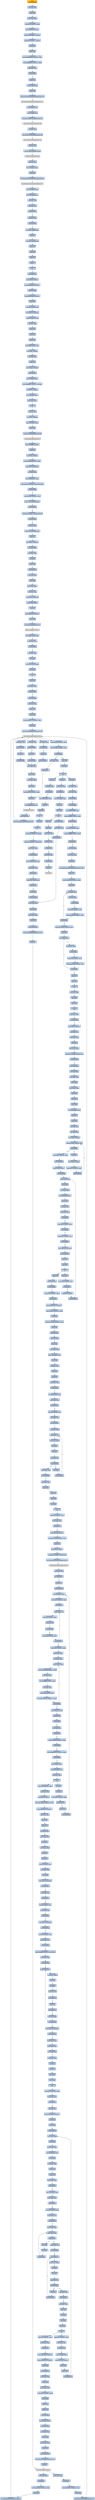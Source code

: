 digraph G {
node[shape=rectangle,style=filled,fillcolor=lightsteelblue,color=lightsteelblue]
bgcolor="transparent"
a0x00404971call_0x00408468[label="start\ncall 0x00408468",color="lightgrey",fillcolor="orange"];
a0x00408468movl_edi_edi[label="0x00408468\nmovl %edi, %edi"];
a0x0040846apushl_ebp[label="0x0040846a\npushl %ebp"];
a0x0040846bmovl_esp_ebp[label="0x0040846b\nmovl %esp, %ebp"];
a0x0040846dsubl_0x10UINT8_esp[label="0x0040846d\nsubl $0x10<UINT8>, %esp"];
a0x00408470movl_0x00410740_eax[label="0x00408470\nmovl 0x00410740, %eax"];
a0x00408475andl_0x0UINT8__8ebp_[label="0x00408475\nandl $0x0<UINT8>, -8(%ebp)"];
a0x00408479andl_0x0UINT8__4ebp_[label="0x00408479\nandl $0x0<UINT8>, -4(%ebp)"];
a0x0040847dpushl_ebx[label="0x0040847d\npushl %ebx"];
a0x0040847epushl_edi[label="0x0040847e\npushl %edi"];
a0x0040847fmovl_0xbb40e64eUINT32_edi[label="0x0040847f\nmovl $0xbb40e64e<UINT32>, %edi"];
a0x00408484movl_0xffff0000UINT32_ebx[label="0x00408484\nmovl $0xffff0000<UINT32>, %ebx"];
a0x00408489cmpl_edi_eax[label="0x00408489\ncmpl %edi, %eax"];
a0x0040848bje_0x0040849a[label="0x0040848b\nje 0x0040849a"];
a0x0040849apushl_esi[label="0x0040849a\npushl %esi"];
a0x0040849bleal__8ebp__eax[label="0x0040849b\nleal -8(%ebp), %eax"];
a0x0040849epushl_eax[label="0x0040849e\npushl %eax"];
a0x0040849fcall_GetSystemTimeAsFileTime_kernel32_dll[label="0x0040849f\ncall GetSystemTimeAsFileTime@kernel32.dll"];
GetSystemTimeAsFileTime_kernel32_dll[label="GetSystemTimeAsFileTime@kernel32.dll",color="lightgrey",fillcolor="lightgrey"];
a0x004084a5movl__4ebp__esi[label="0x004084a5\nmovl -4(%ebp), %esi"];
a0x004084a8xorl__8ebp__esi[label="0x004084a8\nxorl -8(%ebp), %esi"];
a0x004084abcall_GetCurrentProcessId_kernel32_dll[label="0x004084ab\ncall GetCurrentProcessId@kernel32.dll"];
GetCurrentProcessId_kernel32_dll[label="GetCurrentProcessId@kernel32.dll",color="lightgrey",fillcolor="lightgrey"];
a0x004084b1xorl_eax_esi[label="0x004084b1\nxorl %eax, %esi"];
a0x004084b3call_GetCurrentThreadId_kernel32_dll[label="0x004084b3\ncall GetCurrentThreadId@kernel32.dll"];
GetCurrentThreadId_kernel32_dll[label="GetCurrentThreadId@kernel32.dll",color="lightgrey",fillcolor="lightgrey"];
a0x004084b9xorl_eax_esi[label="0x004084b9\nxorl %eax, %esi"];
a0x004084bbcall_GetTickCount_kernel32_dll[label="0x004084bb\ncall GetTickCount@kernel32.dll"];
GetTickCount_kernel32_dll[label="GetTickCount@kernel32.dll",color="lightgrey",fillcolor="lightgrey"];
a0x004084c1xorl_eax_esi[label="0x004084c1\nxorl %eax, %esi"];
a0x004084c3leal__16ebp__eax[label="0x004084c3\nleal -16(%ebp), %eax"];
a0x004084c6pushl_eax[label="0x004084c6\npushl %eax"];
a0x004084c7call_QueryPerformanceCounter_kernel32_dll[label="0x004084c7\ncall QueryPerformanceCounter@kernel32.dll"];
QueryPerformanceCounter_kernel32_dll[label="QueryPerformanceCounter@kernel32.dll",color="lightgrey",fillcolor="lightgrey"];
a0x004084cdmovl__12ebp__eax[label="0x004084cd\nmovl -12(%ebp), %eax"];
a0x004084d0xorl__16ebp__eax[label="0x004084d0\nxorl -16(%ebp), %eax"];
a0x004084d3xorl_eax_esi[label="0x004084d3\nxorl %eax, %esi"];
a0x004084d5cmpl_edi_esi[label="0x004084d5\ncmpl %edi, %esi"];
a0x004084d7jne_0x004084e0[label="0x004084d7\njne 0x004084e0"];
a0x004084e0testl_esi_ebx[label="0x004084e0\ntestl %esi, %ebx"];
a0x004084e2jne_0x004084eb[label="0x004084e2\njne 0x004084eb"];
a0x004084ebmovl_esi_0x00410740[label="0x004084eb\nmovl %esi, 0x00410740"];
a0x004084f1notl_esi[label="0x004084f1\nnotl %esi"];
a0x004084f3movl_esi_0x00410744[label="0x004084f3\nmovl %esi, 0x00410744"];
a0x004084f9popl_esi[label="0x004084f9\npopl %esi"];
a0x004084fapopl_edi[label="0x004084fa\npopl %edi"];
a0x004084fbpopl_ebx[label="0x004084fb\npopl %ebx"];
a0x004084fcleave_[label="0x004084fc\nleave "];
a0x004084fdret[label="0x004084fd\nret"];
a0x00404976jmp_0x004047f3[label="0x00404976\njmp 0x004047f3"];
a0x004047f3pushl_0x58UINT8[label="0x004047f3\npushl $0x58<UINT8>"];
a0x004047f5pushl_0x40ed18UINT32[label="0x004047f5\npushl $0x40ed18<UINT32>"];
a0x004047facall_0x00405b84[label="0x004047fa\ncall 0x00405b84"];
a0x00405b84pushl_0x405be0UINT32[label="0x00405b84\npushl $0x405be0<UINT32>"];
a0x00405b89pushl_fs_0[label="0x00405b89\npushl %fs:0"];
a0x00405b90movl_0x10esp__eax[label="0x00405b90\nmovl 0x10(%esp), %eax"];
a0x00405b94movl_ebp_0x10esp_[label="0x00405b94\nmovl %ebp, 0x10(%esp)"];
a0x00405b98leal_0x10esp__ebp[label="0x00405b98\nleal 0x10(%esp), %ebp"];
a0x00405b9csubl_eax_esp[label="0x00405b9c\nsubl %eax, %esp"];
a0x00405b9epushl_ebx[label="0x00405b9e\npushl %ebx"];
a0x00405b9fpushl_esi[label="0x00405b9f\npushl %esi"];
a0x00405ba0pushl_edi[label="0x00405ba0\npushl %edi"];
a0x00405ba1movl_0x00410740_eax[label="0x00405ba1\nmovl 0x00410740, %eax"];
a0x00405ba6xorl_eax__4ebp_[label="0x00405ba6\nxorl %eax, -4(%ebp)"];
a0x00405ba9xorl_ebp_eax[label="0x00405ba9\nxorl %ebp, %eax"];
a0x00405babpushl_eax[label="0x00405bab\npushl %eax"];
a0x00405bacmovl_esp__24ebp_[label="0x00405bac\nmovl %esp, -24(%ebp)"];
a0x00405bafpushl__8ebp_[label="0x00405baf\npushl -8(%ebp)"];
a0x00405bb2movl__4ebp__eax[label="0x00405bb2\nmovl -4(%ebp), %eax"];
a0x00405bb5movl_0xfffffffeUINT32__4ebp_[label="0x00405bb5\nmovl $0xfffffffe<UINT32>, -4(%ebp)"];
a0x00405bbcmovl_eax__8ebp_[label="0x00405bbc\nmovl %eax, -8(%ebp)"];
a0x00405bbfleal__16ebp__eax[label="0x00405bbf\nleal -16(%ebp), %eax"];
a0x00405bc2movl_eax_fs_0[label="0x00405bc2\nmovl %eax, %fs:0"];
a0x00405bc8ret[label="0x00405bc8\nret"];
a0x004047ffxorl_esi_esi[label="0x004047ff\nxorl %esi, %esi"];
a0x00404801movl_esi__4ebp_[label="0x00404801\nmovl %esi, -4(%ebp)"];
a0x00404804leal__104ebp__eax[label="0x00404804\nleal -104(%ebp), %eax"];
a0x00404807pushl_eax[label="0x00404807\npushl %eax"];
a0x00404808call_GetStartupInfoA_kernel32_dll[label="0x00404808\ncall GetStartupInfoA@kernel32.dll"];
GetStartupInfoA_kernel32_dll[label="GetStartupInfoA@kernel32.dll",color="lightgrey",fillcolor="lightgrey"];
a0x0040480epushl_0xfffffffeUINT8[label="0x0040480e\npushl $0xfffffffe<UINT8>"];
a0x00404810popl_edi[label="0x00404810\npopl %edi"];
a0x00404811movl_edi__4ebp_[label="0x00404811\nmovl %edi, -4(%ebp)"];
a0x00404814movl_0x5a4dUINT32_eax[label="0x00404814\nmovl $0x5a4d<UINT32>, %eax"];
a0x00404819cmpw_ax_0x00400000[label="0x00404819\ncmpw %ax, 0x00400000"];
a0x00404820jne_0x0040485a[label="0x00404820\njne 0x0040485a"];
a0x00404822movl_0x0040003c_eax[label="0x00404822\nmovl 0x0040003c, %eax"];
a0x00404827cmpl_0x4550UINT32_0x400000eax_[label="0x00404827\ncmpl $0x4550<UINT32>, 0x400000(%eax)"];
a0x00404831jne_0x0040485a[label="0x00404831\njne 0x0040485a"];
a0x00404833movl_0x10bUINT32_ecx[label="0x00404833\nmovl $0x10b<UINT32>, %ecx"];
a0x00404838cmpw_cx_0x400018eax_[label="0x00404838\ncmpw %cx, 0x400018(%eax)"];
a0x0040483fjne_0x0040485a[label="0x0040483f\njne 0x0040485a"];
a0x00404841cmpl_0xeUINT8_0x400074eax_[label="0x00404841\ncmpl $0xe<UINT8>, 0x400074(%eax)"];
a0x00404848jbe_0x0040485a[label="0x00404848\njbe 0x0040485a"];
a0x0040484axorl_ecx_ecx[label="0x0040484a\nxorl %ecx, %ecx"];
a0x0040484ccmpl_esi_0x4000e8eax_[label="0x0040484c\ncmpl %esi, 0x4000e8(%eax)"];
a0x00404852setne_cl[label="0x00404852\nsetne %cl"];
a0x00404855movl_ecx__28ebp_[label="0x00404855\nmovl %ecx, -28(%ebp)"];
a0x00404858jmp_0x0040485d[label="0x00404858\njmp 0x0040485d"];
a0x0040485dxorl_ebx_ebx[label="0x0040485d\nxorl %ebx, %ebx"];
a0x0040485fincl_ebx[label="0x0040485f\nincl %ebx"];
a0x00404860pushl_ebx[label="0x00404860\npushl %ebx"];
a0x00404861call_0x00404edf[label="0x00404861\ncall 0x00404edf"];
a0x00404edfmovl_edi_edi[label="0x00404edf\nmovl %edi, %edi"];
a0x00404ee1pushl_ebp[label="0x00404ee1\npushl %ebp"];
a0x00404ee2movl_esp_ebp[label="0x00404ee2\nmovl %esp, %ebp"];
a0x00404ee4xorl_eax_eax[label="0x00404ee4\nxorl %eax, %eax"];
a0x00404ee6cmpl_eax_0x8ebp_[label="0x00404ee6\ncmpl %eax, 0x8(%ebp)"];
a0x00404ee9pushl_0x0UINT8[label="0x00404ee9\npushl $0x0<UINT8>"];
a0x00404eebsete_al[label="0x00404eeb\nsete %al"];
a0x00404eeepushl_0x1000UINT32[label="0x00404eee\npushl $0x1000<UINT32>"];
a0x00404ef3pushl_eax[label="0x00404ef3\npushl %eax"];
a0x00404ef4call_HeapCreate_kernel32_dll[label="0x00404ef4\ncall HeapCreate@kernel32.dll"];
HeapCreate_kernel32_dll[label="HeapCreate@kernel32.dll",color="lightgrey",fillcolor="lightgrey"];
a0x00404efamovl_eax_0x00412200[label="0x00404efa\nmovl %eax, 0x00412200"];
a0x00404efftestl_eax_eax[label="0x00404eff\ntestl %eax, %eax"];
a0x00404f01jne_0x00404f05[label="0x00404f01\njne 0x00404f05"];
a0x00404f05xorl_eax_eax[label="0x00404f05\nxorl %eax, %eax"];
a0x00404f07incl_eax[label="0x00404f07\nincl %eax"];
a0x00404f08movl_eax_0x00413df8[label="0x00404f08\nmovl %eax, 0x00413df8"];
a0x00404f0dpopl_ebp[label="0x00404f0d\npopl %ebp"];
a0x00404f0eret[label="0x00404f0e\nret"];
a0x00404866popl_ecx[label="0x00404866\npopl %ecx"];
a0x00404867testl_eax_eax[label="0x00404867\ntestl %eax, %eax"];
a0x00404869jne_0x00404873[label="0x00404869\njne 0x00404873"];
a0x00404873call_0x00406698[label="0x00404873\ncall 0x00406698"];
a0x00406698movl_edi_edi[label="0x00406698\nmovl %edi, %edi"];
a0x0040669apushl_esi[label="0x0040669a\npushl %esi"];
a0x0040669bpushl_edi[label="0x0040669b\npushl %edi"];
a0x0040669cmovl_0x40d7ccUINT32_esi[label="0x0040669c\nmovl $0x40d7cc<UINT32>, %esi"];
a0x004066a1pushl_esi[label="0x004066a1\npushl %esi"];
a0x004066a2call_GetModuleHandleW_kernel32_dll[label="0x004066a2\ncall GetModuleHandleW@kernel32.dll"];
GetModuleHandleW_kernel32_dll[label="GetModuleHandleW@kernel32.dll",color="lightgrey",fillcolor="lightgrey"];
a0x004066a8testl_eax_eax[label="0x004066a8\ntestl %eax, %eax"];
a0x004066aajne_0x004066b3[label="0x004066aa\njne 0x004066b3"];
a0x004066acpushl_esi[label="0x004066ac\npushl %esi"];
a0x004066adcall_0x00405d6c[label="0x004066ad\ncall 0x00405d6c"];
a0x00405d6cmovl_edi_edi[label="0x00405d6c\nmovl %edi, %edi"];
a0x00405d6epushl_ebp[label="0x00405d6e\npushl %ebp"];
a0x00405d6fmovl_esp_ebp[label="0x00405d6f\nmovl %esp, %ebp"];
a0x00405d71pushl_edi[label="0x00405d71\npushl %edi"];
a0x00405d72movl_0x3e8UINT32_edi[label="0x00405d72\nmovl $0x3e8<UINT32>, %edi"];
a0x00405d77pushl_edi[label="0x00405d77\npushl %edi"];
a0x00405d78call_Sleep_kernel32_dll[label="0x00405d78\ncall Sleep@kernel32.dll"];
Sleep_kernel32_dll[label="Sleep@kernel32.dll",color="lightgrey",fillcolor="lightgrey"];
a0x00405d7epushl_0x8ebp_[label="0x00405d7e\npushl 0x8(%ebp)"];
a0x00405d81call_GetModuleHandleW_kernel32_dll[label="0x00405d81\ncall GetModuleHandleW@kernel32.dll"];
a0x00405d87addl_0x3e8UINT32_edi[label="0x00405d87\naddl $0x3e8<UINT32>, %edi"];
a0x00405d8dcmpl_0xea60UINT32_edi[label="0x00405d8d\ncmpl $0xea60<UINT32>, %edi"];
a0x00405d93ja_0x00405d99[label="0x00405d93\nja 0x00405d99"];
a0x00405d95testl_eax_eax[label="0x00405d95\ntestl %eax, %eax"];
a0x00405d97je_0x00405d77[label="0x00405d97\nje 0x00405d77"];
a0x00405d99popl_edi[label="0x00405d99\npopl %edi"];
a0x00405d9apopl_ebp[label="0x00405d9a\npopl %ebp"];
a0x00405d9bret[label="0x00405d9b\nret"];
a0x004066b2popl_ecx[label="0x004066b2\npopl %ecx"];
a0x004066b3movl_eax_edi[label="0x004066b3\nmovl %eax, %edi"];
a0x004066b5testl_edi_edi[label="0x004066b5\ntestl %edi, %edi"];
a0x004066b7je_0x0040681b[label="0x004066b7\nje 0x0040681b"];
a0x0040681bcall_0x004063b2[label="0x0040681b\ncall 0x004063b2"];
a0x004063b2movl_0x004104b0_eax[label="0x004063b2\nmovl 0x004104b0, %eax"];
a0x004063b7cmpl_0xffffffffUINT8_eax[label="0x004063b7\ncmpl $0xffffffff<UINT8>, %eax"];
a0x004063baje_0x004063d2[label="0x004063ba\nje 0x004063d2"];
a0x004063d2movl_0x004104b4_eax[label="0x004063d2\nmovl 0x004104b4, %eax"];
a0x004063d7cmpl_0xffffffffUINT8_eax[label="0x004063d7\ncmpl $0xffffffff<UINT8>, %eax"];
a0x004063daje_0x004063ea[label="0x004063da\nje 0x004063ea"];
a0x004063eajmp_0x00404f5a[label="0x004063ea\njmp 0x00404f5a"];
a0x00404f5amovl_edi_edi[label="0x00404f5a\nmovl %edi, %edi"];
a0x00404f5cpushl_ebx[label="0x00404f5c\npushl %ebx"];
a0x00404f5dmovl_DeleteCriticalSection_kernel32_dll_ebx[label="0x00404f5d\nmovl DeleteCriticalSection@kernel32.dll, %ebx"];
a0x00404f63pushl_esi[label="0x00404f63\npushl %esi"];
a0x00404f64movl_0x4102d0UINT32_esi[label="0x00404f64\nmovl $0x4102d0<UINT32>, %esi"];
a0x00404f69pushl_edi[label="0x00404f69\npushl %edi"];
a0x00404f6amovl_esi__edi[label="0x00404f6a\nmovl (%esi), %edi"];
a0x00404f6ctestl_edi_edi[label="0x00404f6c\ntestl %edi, %edi"];
a0x00404f6eje_0x00404f83[label="0x00404f6e\nje 0x00404f83"];
a0x00404f83addl_0x8UINT8_esi[label="0x00404f83\naddl $0x8<UINT8>, %esi"];
a0x00404f86cmpl_0x4103f0UINT32_esi[label="0x00404f86\ncmpl $0x4103f0<UINT32>, %esi"];
a0x00404f8cjl_0x00404f6a[label="0x00404f8c\njl 0x00404f6a"];
a0x00404f8emovl_0x4102d0UINT32_esi[label="0x00404f8e\nmovl $0x4102d0<UINT32>, %esi"];
a0x00404f93popl_edi[label="0x00404f93\npopl %edi"];
a0x00404f94movl_esi__eax[label="0x00404f94\nmovl (%esi), %eax"];
a0x00404f96testl_eax_eax[label="0x00404f96\ntestl %eax, %eax"];
a0x00404f98je_0x00404fa3[label="0x00404f98\nje 0x00404fa3"];
a0x00404fa3addl_0x8UINT8_esi[label="0x00404fa3\naddl $0x8<UINT8>, %esi"];
a0x00404fa6cmpl_0x4103f0UINT32_esi[label="0x00404fa6\ncmpl $0x4103f0<UINT32>, %esi"];
a0x00404facjl_0x00404f94[label="0x00404fac\njl 0x00404f94"];
a0x00404faepopl_esi[label="0x00404fae\npopl %esi"];
a0x00404fafpopl_ebx[label="0x00404faf\npopl %ebx"];
a0x00404fb0ret[label="0x00404fb0\nret"];
a0x00406820xorl_eax_eax[label="0x00406820\nxorl %eax, %eax"];
a0x00406822popl_edi[label="0x00406822\npopl %edi"];
a0x00406823popl_esi[label="0x00406823\npopl %esi"];
a0x00406824ret[label="0x00406824\nret"];
a0x00404878testl_eax_eax[label="0x00404878\ntestl %eax, %eax"];
a0x0040487ajne_0x00404884[label="0x0040487a\njne 0x00404884"];
a0x0040487cpushl_0x10UINT8[label="0x0040487c\npushl $0x10<UINT8>"];
a0x0040487ecall_0x004047ca[label="0x0040487e\ncall 0x004047ca"];
a0x004047camovl_edi_edi[label="0x004047ca\nmovl %edi, %edi"];
a0x004047ccpushl_ebp[label="0x004047cc\npushl %ebp"];
a0x004047cdmovl_esp_ebp[label="0x004047cd\nmovl %esp, %ebp"];
a0x004047cfcmpl_0x1UINT8_0x004121f8[label="0x004047cf\ncmpl $0x1<UINT8>, 0x004121f8"];
a0x004047d6jne_0x004047dd[label="0x004047d6\njne 0x004047dd"];
a0x004047ddpushl_0x8ebp_[label="0x004047dd\npushl 0x8(%ebp)"];
a0x004047e0call_0x004060a4[label="0x004047e0\ncall 0x004060a4"];
a0x004060a4movl_edi_edi[label="0x004060a4\nmovl %edi, %edi"];
a0x004060a6pushl_ebp[label="0x004060a6\npushl %ebp"];
a0x004060a7movl_esp_ebp[label="0x004060a7\nmovl %esp, %ebp"];
a0x004060a9pushl_ecx[label="0x004060a9\npushl %ecx"];
a0x004060aapushl_ecx[label="0x004060aa\npushl %ecx"];
a0x004060abpushl_ebx[label="0x004060ab\npushl %ebx"];
a0x004060acmovl_0x8ebp__ebx[label="0x004060ac\nmovl 0x8(%ebp), %ebx"];
a0x004060afpushl_esi[label="0x004060af\npushl %esi"];
a0x004060b0pushl_edi[label="0x004060b0\npushl %edi"];
a0x004060b1xorl_esi_esi[label="0x004060b1\nxorl %esi, %esi"];
a0x004060b3xorl_edi_edi[label="0x004060b3\nxorl %edi, %edi"];
a0x004060b5movl_edi__4ebp_[label="0x004060b5\nmovl %edi, -4(%ebp)"];
a0x004060b8cmpl_0x4103f8edi8__ebx[label="0x004060b8\ncmpl 0x4103f8(,%edi,8), %ebx"];
a0x004060bfje_0x004060ca[label="0x004060bf\nje 0x004060ca"];
a0x004060c1incl_edi[label="0x004060c1\nincl %edi"];
a0x004060c2movl_edi__4ebp_[label="0x004060c2\nmovl %edi, -4(%ebp)"];
a0x004060c5cmpl_0x17UINT8_edi[label="0x004060c5\ncmpl $0x17<UINT8>, %edi"];
a0x004060c8jb_0x004060b8[label="0x004060c8\njb 0x004060b8"];
a0x004060cacmpl_0x17UINT8_edi[label="0x004060ca\ncmpl $0x17<UINT8>, %edi"];
a0x004060cdjae_0x0040624a[label="0x004060cd\njae 0x0040624a"];
a0x004060d3pushl_0x3UINT8[label="0x004060d3\npushl $0x3<UINT8>"];
a0x004060d5call_0x004093aa[label="0x004060d5\ncall 0x004093aa"];
a0x004093aamovl_edi_edi[label="0x004093aa\nmovl %edi, %edi"];
a0x004093acpushl_ebp[label="0x004093ac\npushl %ebp"];
a0x004093admovl_esp_ebp[label="0x004093ad\nmovl %esp, %ebp"];
a0x004093afmovl_0x8ebp__ecx[label="0x004093af\nmovl 0x8(%ebp), %ecx"];
a0x004093b2pushl_esi[label="0x004093b2\npushl %esi"];
a0x004093b3xorl_esi_esi[label="0x004093b3\nxorl %esi, %esi"];
a0x004093b5cmpl_esi_ecx[label="0x004093b5\ncmpl %esi, %ecx"];
a0x004093b7jl_0x004093d7[label="0x004093b7\njl 0x004093d7"];
a0x004093b9cmpl_0x2UINT8_ecx[label="0x004093b9\ncmpl $0x2<UINT8>, %ecx"];
a0x004093bcjle_0x004093ca[label="0x004093bc\njle 0x004093ca"];
a0x004093becmpl_0x3UINT8_ecx[label="0x004093be\ncmpl $0x3<UINT8>, %ecx"];
a0x004093c1jne_0x004093d7[label="0x004093c1\njne 0x004093d7"];
a0x004093c3movl_0x004121f8_eax[label="0x004093c3\nmovl 0x004121f8, %eax"];
a0x004093c8jmp_0x004093f2[label="0x004093c8\njmp 0x004093f2"];
a0x004093f2popl_esi[label="0x004093f2\npopl %esi"];
a0x004093f3popl_ebp[label="0x004093f3\npopl %ebp"];
a0x004093f4ret[label="0x004093f4\nret"];
a0x004060dapopl_ecx[label="0x004060da\npopl %ecx"];
a0x004060dbcmpl_0x1UINT8_eax[label="0x004060db\ncmpl $0x1<UINT8>, %eax"];
a0x004060deje_0x00406218[label="0x004060de\nje 0x00406218"];
a0x004060e4pushl_0x3UINT8[label="0x004060e4\npushl $0x3<UINT8>"];
a0x004060e6call_0x004093aa[label="0x004060e6\ncall 0x004093aa"];
a0x004060ebpopl_ecx[label="0x004060eb\npopl %ecx"];
a0x004060ectestl_eax_eax[label="0x004060ec\ntestl %eax, %eax"];
a0x004060eejne_0x004060fd[label="0x004060ee\njne 0x004060fd"];
a0x004060fdcmpl_0xfcUINT32_ebx[label="0x004060fd\ncmpl $0xfc<UINT32>, %ebx"];
a0x00406103je_0x0040624a[label="0x00406103\nje 0x0040624a"];
a0x00406109pushl_0x40d7a0UINT32[label="0x00406109\npushl $0x40d7a0<UINT32>"];
a0x0040610emovl_0x314UINT32_ebx[label="0x0040610e\nmovl $0x314<UINT32>, %ebx"];
a0x00406113pushl_ebx[label="0x00406113\npushl %ebx"];
a0x00406114movl_0x412390UINT32_edi[label="0x00406114\nmovl $0x412390<UINT32>, %edi"];
a0x00406119pushl_edi[label="0x00406119\npushl %edi"];
a0x0040611acall_0x004084fe[label="0x0040611a\ncall 0x004084fe"];
a0x004084femovl_edi_edi[label="0x004084fe\nmovl %edi, %edi"];
a0x00408500pushl_ebp[label="0x00408500\npushl %ebp"];
a0x00408501movl_esp_ebp[label="0x00408501\nmovl %esp, %ebp"];
a0x00408503movl_0x8ebp__ecx[label="0x00408503\nmovl 0x8(%ebp), %ecx"];
a0x00408506pushl_ebx[label="0x00408506\npushl %ebx"];
a0x00408507xorl_ebx_ebx[label="0x00408507\nxorl %ebx, %ebx"];
a0x00408509pushl_esi[label="0x00408509\npushl %esi"];
a0x0040850apushl_edi[label="0x0040850a\npushl %edi"];
a0x0040850bcmpl_ebx_ecx[label="0x0040850b\ncmpl %ebx, %ecx"];
a0x0040850dje_0x00408516[label="0x0040850d\nje 0x00408516"];
a0x0040850fmovl_0xcebp__edi[label="0x0040850f\nmovl 0xc(%ebp), %edi"];
a0x00408512cmpl_ebx_edi[label="0x00408512\ncmpl %ebx, %edi"];
a0x00408514ja_0x00408531[label="0x00408514\nja 0x00408531"];
a0x00408531movl_0x10ebp__esi[label="0x00408531\nmovl 0x10(%ebp), %esi"];
a0x00408534cmpl_ebx_esi[label="0x00408534\ncmpl %ebx, %esi"];
a0x00408536jne_0x0040853c[label="0x00408536\njne 0x0040853c"];
a0x0040853cmovl_ecx_edx[label="0x0040853c\nmovl %ecx, %edx"];
a0x0040853emovb_esi__al[label="0x0040853e\nmovb (%esi), %al"];
a0x00408540movb_al_edx_[label="0x00408540\nmovb %al, (%edx)"];
a0x00408542incl_edx[label="0x00408542\nincl %edx"];
a0x00408543incl_esi[label="0x00408543\nincl %esi"];
a0x00408544cmpb_bl_al[label="0x00408544\ncmpb %bl, %al"];
a0x00408546je_0x0040854b[label="0x00408546\nje 0x0040854b"];
a0x00408548decl_edi[label="0x00408548\ndecl %edi"];
a0x00408549jne_0x0040853e[label="0x00408549\njne 0x0040853e"];
a0x0040854bcmpl_ebx_edi[label="0x0040854b\ncmpl %ebx, %edi"];
a0x0040854djne_0x0040855f[label="0x0040854d\njne 0x0040855f"];
a0x0040855fxorl_eax_eax[label="0x0040855f\nxorl %eax, %eax"];
a0x00408561popl_edi[label="0x00408561\npopl %edi"];
a0x00408562popl_esi[label="0x00408562\npopl %esi"];
a0x00408563popl_ebx[label="0x00408563\npopl %ebx"];
a0x00408564popl_ebp[label="0x00408564\npopl %ebp"];
a0x00408565ret[label="0x00408565\nret"];
a0x0040611faddl_0xcUINT8_esp[label="0x0040611f\naddl $0xc<UINT8>, %esp"];
a0x00406122testl_eax_eax[label="0x00406122\ntestl %eax, %eax"];
a0x00406124je_0x00406133[label="0x00406124\nje 0x00406133"];
a0x00406133pushl_0x104UINT32[label="0x00406133\npushl $0x104<UINT32>"];
a0x00406138movl_0x4123a9UINT32_esi[label="0x00406138\nmovl $0x4123a9<UINT32>, %esi"];
a0x0040613dpushl_esi[label="0x0040613d\npushl %esi"];
a0x0040613epushl_0x0UINT8[label="0x0040613e\npushl $0x0<UINT8>"];
a0x00406140movb_0x0UINT8_0x004124ad[label="0x00406140\nmovb $0x0<UINT8>, 0x004124ad"];
a0x00406147call_GetModuleFileNameA_kernel32_dll[label="0x00406147\ncall GetModuleFileNameA@kernel32.dll"];
GetModuleFileNameA_kernel32_dll[label="GetModuleFileNameA@kernel32.dll",color="lightgrey",fillcolor="lightgrey"];
a0x0040614dtestl_eax_eax[label="0x0040614d\ntestl %eax, %eax"];
a0x0040614fjne_0x00406177[label="0x0040614f\njne 0x00406177"];
a0x00406177pushl_esi[label="0x00406177\npushl %esi"];
a0x00406178call_0x00408570[label="0x00406178\ncall 0x00408570"];
a0x00408570movl_0x4esp__ecx[label="0x00408570\nmovl 0x4(%esp), %ecx"];
a0x00408574testl_0x3UINT32_ecx[label="0x00408574\ntestl $0x3<UINT32>, %ecx"];
a0x0040857aje_0x004085a0[label="0x0040857a\nje 0x004085a0"];
a0x0040857cmovb_ecx__al[label="0x0040857c\nmovb (%ecx), %al"];
a0x0040857eaddl_0x1UINT8_ecx[label="0x0040857e\naddl $0x1<UINT8>, %ecx"];
a0x00408581testb_al_al[label="0x00408581\ntestb %al, %al"];
a0x00408583je_0x004085d3[label="0x00408583\nje 0x004085d3"];
a0x00408585testl_0x3UINT32_ecx[label="0x00408585\ntestl $0x3<UINT32>, %ecx"];
a0x0040858bjne_0x0040857c[label="0x0040858b\njne 0x0040857c"];
a0x0040858daddl_0x0UINT32_eax[label="0x0040858d\naddl $0x0<UINT32>, %eax"];
a0x00408592leal_esp__esp[label="0x00408592\nleal (%esp), %esp"];
a0x00408599leal_esp__esp[label="0x00408599\nleal (%esp), %esp"];
a0x004085a0movl_ecx__eax[label="0x004085a0\nmovl (%ecx), %eax"];
a0x004085a2movl_0x7efefeffUINT32_edx[label="0x004085a2\nmovl $0x7efefeff<UINT32>, %edx"];
a0x004085a7addl_eax_edx[label="0x004085a7\naddl %eax, %edx"];
a0x004085a9xorl_0xffffffffUINT8_eax[label="0x004085a9\nxorl $0xffffffff<UINT8>, %eax"];
a0x004085acxorl_edx_eax[label="0x004085ac\nxorl %edx, %eax"];
a0x004085aeaddl_0x4UINT8_ecx[label="0x004085ae\naddl $0x4<UINT8>, %ecx"];
a0x004085b1testl_0x81010100UINT32_eax[label="0x004085b1\ntestl $0x81010100<UINT32>, %eax"];
a0x004085b6je_0x004085a0[label="0x004085b6\nje 0x004085a0"];
a0x004085b8movl__4ecx__eax[label="0x004085b8\nmovl -4(%ecx), %eax"];
a0x004085bbtestb_al_al[label="0x004085bb\ntestb %al, %al"];
a0x004085bdje_0x004085f1[label="0x004085bd\nje 0x004085f1"];
a0x004085bftestb_ah_ah[label="0x004085bf\ntestb %ah, %ah"];
a0x004085c1je_0x004085e7[label="0x004085c1\nje 0x004085e7"];
a0x004085c3testl_0xff0000UINT32_eax[label="0x004085c3\ntestl $0xff0000<UINT32>, %eax"];
a0x004085c8je_0x004085dd[label="0x004085c8\nje 0x004085dd"];
a0x004085catestl_0xff000000UINT32_eax[label="0x004085ca\ntestl $0xff000000<UINT32>, %eax"];
a0x004085cfje_0x004085d3[label="0x004085cf\nje 0x004085d3"];
a0x004085d3leal__1ecx__eax[label="0x004085d3\nleal -1(%ecx), %eax"];
a0x004085d6movl_0x4esp__ecx[label="0x004085d6\nmovl 0x4(%esp), %ecx"];
a0x004085dasubl_ecx_eax[label="0x004085da\nsubl %ecx, %eax"];
a0x004085dcret[label="0x004085dc\nret"];
a0x0040617dincl_eax[label="0x0040617d\nincl %eax"];
a0x0040617epopl_ecx[label="0x0040617e\npopl %ecx"];
a0x0040617fcmpl_0x3cUINT8_eax[label="0x0040617f\ncmpl $0x3c<UINT8>, %eax"];
a0x00406182jbe_0x004061bc[label="0x00406182\njbe 0x004061bc"];
a0x00406184pushl_esi[label="0x00406184\npushl %esi"];
a0x00406185call_0x00408570[label="0x00406185\ncall 0x00408570"];
a0x0040618asubl_0x3bUINT8_esi[label="0x0040618a\nsubl $0x3b<UINT8>, %esi"];
a0x0040618daddl_esi_eax[label="0x0040618d\naddl %esi, %eax"];
a0x0040618fpushl_0x3UINT8[label="0x0040618f\npushl $0x3<UINT8>"];
a0x00406191movl_0x4126a4UINT32_ecx[label="0x00406191\nmovl $0x4126a4<UINT32>, %ecx"];
a0x00406196pushl_0x40d784UINT32[label="0x00406196\npushl $0x40d784<UINT32>"];
a0x0040619bsubl_eax_ecx[label="0x0040619b\nsubl %eax, %ecx"];
a0x0040619dpushl_ecx[label="0x0040619d\npushl %ecx"];
a0x0040619epushl_eax[label="0x0040619e\npushl %eax"];
a0x0040619fcall_0x004092f5[label="0x0040619f\ncall 0x004092f5"];
a0x004092f5movl_edi_edi[label="0x004092f5\nmovl %edi, %edi"];
a0x004092f7pushl_ebp[label="0x004092f7\npushl %ebp"];
a0x004092f8movl_esp_ebp[label="0x004092f8\nmovl %esp, %ebp"];
a0x004092fapushl_ebx[label="0x004092fa\npushl %ebx"];
a0x004092fbpushl_esi[label="0x004092fb\npushl %esi"];
a0x004092fcmovl_0x8ebp__esi[label="0x004092fc\nmovl 0x8(%ebp), %esi"];
a0x004092ffxorl_ebx_ebx[label="0x004092ff\nxorl %ebx, %ebx"];
a0x00409301pushl_edi[label="0x00409301\npushl %edi"];
a0x00409302cmpl_ebx_0x14ebp_[label="0x00409302\ncmpl %ebx, 0x14(%ebp)"];
a0x00409305jne_0x00409317[label="0x00409305\njne 0x00409317"];
a0x00409317cmpl_ebx_esi[label="0x00409317\ncmpl %ebx, %esi"];
a0x00409319je_0x00409322[label="0x00409319\nje 0x00409322"];
a0x0040931bmovl_0xcebp__edi[label="0x0040931b\nmovl 0xc(%ebp), %edi"];
a0x0040931ecmpl_ebx_edi[label="0x0040931e\ncmpl %ebx, %edi"];
a0x00409320ja_0x0040933d[label="0x00409320\nja 0x0040933d"];
a0x0040933dcmpl_ebx_0x14ebp_[label="0x0040933d\ncmpl %ebx, 0x14(%ebp)"];
a0x00409340jne_0x00409346[label="0x00409340\njne 0x00409346"];
a0x00409346movl_0x10ebp__edx[label="0x00409346\nmovl 0x10(%ebp), %edx"];
a0x00409349cmpl_ebx_edx[label="0x00409349\ncmpl %ebx, %edx"];
a0x0040934bjne_0x00409351[label="0x0040934b\njne 0x00409351"];
a0x00409351cmpl_0xffffffffUINT8_0x14ebp_[label="0x00409351\ncmpl $0xffffffff<UINT8>, 0x14(%ebp)"];
a0x00409355movl_esi_eax[label="0x00409355\nmovl %esi, %eax"];
a0x00409357jne_0x00409368[label="0x00409357\njne 0x00409368"];
a0x00409368movb_edx__cl[label="0x00409368\nmovb (%edx), %cl"];
a0x0040936amovb_cl_eax_[label="0x0040936a\nmovb %cl, (%eax)"];
a0x0040936cincl_eax[label="0x0040936c\nincl %eax"];
a0x0040936dincl_edx[label="0x0040936d\nincl %edx"];
a0x0040936ecmpb_bl_cl[label="0x0040936e\ncmpb %bl, %cl"];
a0x00409370je_0x0040937a[label="0x00409370\nje 0x0040937a"];
a0x00409372decl_edi[label="0x00409372\ndecl %edi"];
a0x00409373je_0x0040937a[label="0x00409373\nje 0x0040937a"];
a0x00409375decl_0x14ebp_[label="0x00409375\ndecl 0x14(%ebp)"];
a0x00409378jne_0x00409368[label="0x00409378\njne 0x00409368"];
a0x0040937acmpl_ebx_0x14ebp_[label="0x0040937a\ncmpl %ebx, 0x14(%ebp)"];
a0x0040937djne_0x00409381[label="0x0040937d\njne 0x00409381"];
a0x0040937fmovb_bl_eax_[label="0x0040937f\nmovb %bl, (%eax)"];
a0x00409381cmpl_ebx_edi[label="0x00409381\ncmpl %ebx, %edi"];
a0x00409383jne_0x00409310[label="0x00409383\njne 0x00409310"];
a0x00409310xorl_eax_eax[label="0x00409310\nxorl %eax, %eax"];
a0x00409312popl_edi[label="0x00409312\npopl %edi"];
a0x00409313popl_esi[label="0x00409313\npopl %esi"];
a0x00409314popl_ebx[label="0x00409314\npopl %ebx"];
a0x00409315popl_ebp[label="0x00409315\npopl %ebp"];
a0x00409316ret[label="0x00409316\nret"];
a0x004061a4addl_0x14UINT8_esp[label="0x004061a4\naddl $0x14<UINT8>, %esp"];
a0x004061a7testl_eax_eax[label="0x004061a7\ntestl %eax, %eax"];
a0x004061a9je_0x004061bc[label="0x004061a9\nje 0x004061bc"];
a0x004061bcxorl_esi_esi[label="0x004061bc\nxorl %esi, %esi"];
a0x004061bepushl_0x40d780UINT32[label="0x004061be\npushl $0x40d780<UINT32>"];
a0x004061c3pushl_ebx[label="0x004061c3\npushl %ebx"];
a0x004061c4pushl_edi[label="0x004061c4\npushl %edi"];
a0x004061c5call_0x00409281[label="0x004061c5\ncall 0x00409281"];
a0x00409281movl_edi_edi[label="0x00409281\nmovl %edi, %edi"];
a0x00409283pushl_ebp[label="0x00409283\npushl %ebp"];
a0x00409284movl_esp_ebp[label="0x00409284\nmovl %esp, %ebp"];
a0x00409286movl_0x8ebp__eax[label="0x00409286\nmovl 0x8(%ebp), %eax"];
a0x00409289pushl_ebx[label="0x00409289\npushl %ebx"];
a0x0040928axorl_ebx_ebx[label="0x0040928a\nxorl %ebx, %ebx"];
a0x0040928cpushl_esi[label="0x0040928c\npushl %esi"];
a0x0040928dpushl_edi[label="0x0040928d\npushl %edi"];
a0x0040928ecmpl_ebx_eax[label="0x0040928e\ncmpl %ebx, %eax"];
a0x00409290je_0x00409299[label="0x00409290\nje 0x00409299"];
a0x00409292movl_0xcebp__edi[label="0x00409292\nmovl 0xc(%ebp), %edi"];
a0x00409295cmpl_ebx_edi[label="0x00409295\ncmpl %ebx, %edi"];
a0x00409297ja_0x004092b4[label="0x00409297\nja 0x004092b4"];
a0x004092b4movl_0x10ebp__esi[label="0x004092b4\nmovl 0x10(%ebp), %esi"];
a0x004092b7cmpl_ebx_esi[label="0x004092b7\ncmpl %ebx, %esi"];
a0x004092b9jne_0x004092bf[label="0x004092b9\njne 0x004092bf"];
a0x004092bfmovl_eax_edx[label="0x004092bf\nmovl %eax, %edx"];
a0x004092c1cmpb_bl_edx_[label="0x004092c1\ncmpb %bl, (%edx)"];
a0x004092c3je_0x004092c9[label="0x004092c3\nje 0x004092c9"];
a0x004092c5incl_edx[label="0x004092c5\nincl %edx"];
a0x004092c6decl_edi[label="0x004092c6\ndecl %edi"];
a0x004092c7jne_0x004092c1[label="0x004092c7\njne 0x004092c1"];
a0x004092c9cmpl_ebx_edi[label="0x004092c9\ncmpl %ebx, %edi"];
a0x004092cbje_0x004092bb[label="0x004092cb\nje 0x004092bb"];
a0x004092cdmovb_esi__cl[label="0x004092cd\nmovb (%esi), %cl"];
a0x004092cfmovb_cl_edx_[label="0x004092cf\nmovb %cl, (%edx)"];
a0x004092d1incl_edx[label="0x004092d1\nincl %edx"];
a0x004092d2incl_esi[label="0x004092d2\nincl %esi"];
a0x004092d3cmpb_bl_cl[label="0x004092d3\ncmpb %bl, %cl"];
a0x004092d5je_0x004092da[label="0x004092d5\nje 0x004092da"];
a0x004092d7decl_edi[label="0x004092d7\ndecl %edi"];
a0x004092d8jne_0x004092cd[label="0x004092d8\njne 0x004092cd"];
a0x004092dacmpl_ebx_edi[label="0x004092da\ncmpl %ebx, %edi"];
a0x004092dcjne_0x004092ee[label="0x004092dc\njne 0x004092ee"];
a0x004092eexorl_eax_eax[label="0x004092ee\nxorl %eax, %eax"];
a0x004092f0popl_edi[label="0x004092f0\npopl %edi"];
a0x004092f1popl_esi[label="0x004092f1\npopl %esi"];
a0x004092f2popl_ebx[label="0x004092f2\npopl %ebx"];
a0x004092f3popl_ebp[label="0x004092f3\npopl %ebp"];
a0x004092f4ret[label="0x004092f4\nret"];
a0x004061caaddl_0xcUINT8_esp[label="0x004061ca\naddl $0xc<UINT8>, %esp"];
a0x004061cdtestl_eax_eax[label="0x004061cd\ntestl %eax, %eax"];
a0x004061cfje_0x004061de[label="0x004061cf\nje 0x004061de"];
a0x004061demovl__4ebp__eax[label="0x004061de\nmovl -4(%ebp), %eax"];
a0x004061e1pushl_0x4103fceax8_[label="0x004061e1\npushl 0x4103fc(,%eax,8)"];
a0x004061e8pushl_ebx[label="0x004061e8\npushl %ebx"];
a0x004061e9pushl_edi[label="0x004061e9\npushl %edi"];
a0x004061eacall_0x00409281[label="0x004061ea\ncall 0x00409281"];
a0x004061efaddl_0xcUINT8_esp[label="0x004061ef\naddl $0xc<UINT8>, %esp"];
a0x004061f2testl_eax_eax[label="0x004061f2\ntestl %eax, %eax"];
a0x004061f4je_0x00406203[label="0x004061f4\nje 0x00406203"];
a0x00406203pushl_0x12010UINT32[label="0x00406203\npushl $0x12010<UINT32>"];
a0x00406208pushl_0x40d758UINT32[label="0x00406208\npushl $0x40d758<UINT32>"];
a0x0040620dpushl_edi[label="0x0040620d\npushl %edi"];
a0x0040620ecall_0x00409118[label="0x0040620e\ncall 0x00409118"];
a0x00409118movl_edi_edi[label="0x00409118\nmovl %edi, %edi"];
a0x0040911apushl_ebp[label="0x0040911a\npushl %ebp"];
a0x0040911bmovl_esp_ebp[label="0x0040911b\nmovl %esp, %ebp"];
a0x0040911dsubl_0x14UINT8_esp[label="0x0040911d\nsubl $0x14<UINT8>, %esp"];
a0x00409120pushl_ebx[label="0x00409120\npushl %ebx"];
a0x00409121pushl_esi[label="0x00409121\npushl %esi"];
a0x00409122pushl_edi[label="0x00409122\npushl %edi"];
a0x00409123call_0x004062fa[label="0x00409123\ncall 0x004062fa"];
a0x004062fapushl_0x0UINT8[label="0x004062fa\npushl $0x0<UINT8>"];
a0x004062fccall_0x00406288[label="0x004062fc\ncall 0x00406288"];
a0x00406288movl_edi_edi[label="0x00406288\nmovl %edi, %edi"];
a0x0040628apushl_ebp[label="0x0040628a\npushl %ebp"];
a0x0040628bmovl_esp_ebp[label="0x0040628b\nmovl %esp, %ebp"];
a0x0040628dpushl_esi[label="0x0040628d\npushl %esi"];
a0x0040628epushl_0x004104b4[label="0x0040628e\npushl 0x004104b4"];
a0x00406294movl_TlsGetValue_kernel32_dll_esi[label="0x00406294\nmovl TlsGetValue@kernel32.dll, %esi"];
a0x0040629acall_esi[label="0x0040629a\ncall %esi"];
TlsGetValue_kernel32_dll[label="TlsGetValue@kernel32.dll",color="lightgrey",fillcolor="lightgrey"];
a0x0040629ctestl_eax_eax[label="0x0040629c\ntestl %eax, %eax"];
a0x0040629eje_0x004062c1[label="0x0040629e\nje 0x004062c1"];
a0x004062c1movl_0x40d7ccUINT32_esi[label="0x004062c1\nmovl $0x40d7cc<UINT32>, %esi"];
a0x004062c6pushl_esi[label="0x004062c6\npushl %esi"];
a0x004062c7call_GetModuleHandleW_kernel32_dll[label="0x004062c7\ncall GetModuleHandleW@kernel32.dll"];
a0x004062cdtestl_eax_eax[label="0x004062cd\ntestl %eax, %eax"];
a0x004062cfjne_0x004062dc[label="0x004062cf\njne 0x004062dc"];
a0x004062d1pushl_esi[label="0x004062d1\npushl %esi"];
a0x004062d2call_0x00405d6c[label="0x004062d2\ncall 0x00405d6c"];
a0x004062d7popl_ecx[label="0x004062d7\npopl %ecx"];
a0x004062d8testl_eax_eax[label="0x004062d8\ntestl %eax, %eax"];
a0x004062daje_0x004062f4[label="0x004062da\nje 0x004062f4"];
a0x004062f4movl_0x8ebp__eax[label="0x004062f4\nmovl 0x8(%ebp), %eax"];
a0x004062f7popl_esi[label="0x004062f7\npopl %esi"];
a0x004062f8popl_ebp[label="0x004062f8\npopl %ebp"];
a0x004062f9ret[label="0x004062f9\nret"];
a0x00406301popl_ecx[label="0x00406301\npopl %ecx"];
a0x00406302ret[label="0x00406302\nret"];
a0x00409128andl_0x0UINT8__4ebp_[label="0x00409128\nandl $0x0<UINT8>, -4(%ebp)"];
a0x0040912ccmpl_0x0UINT8_0x0041280c[label="0x0040912c\ncmpl $0x0<UINT8>, 0x0041280c"];
a0x00409133movl_eax_ebx[label="0x00409133\nmovl %eax, %ebx"];
a0x00409135jne_0x004091c9[label="0x00409135\njne 0x004091c9"];
a0x004091c9movl_0x00412818_eax[label="0x004091c9\nmovl 0x00412818, %eax"];
a0x004091cecmpl_ebx_eax[label="0x004091ce\ncmpl %ebx, %eax"];
a0x004091d0je_0x00409221[label="0x004091d0\nje 0x00409221"];
a0x004091d2cmpl_ebx_0x0041281c[label="0x004091d2\ncmpl %ebx, 0x0041281c"];
a0x004091d8je_0x00409221[label="0x004091d8\nje 0x00409221"];
a0x004091dapushl_eax[label="0x004091da\npushl %eax"];
a0x004091dbcall_0x00406303[label="0x004091db\ncall 0x00406303"];
a0x00406303movl_edi_edi[label="0x00406303\nmovl %edi, %edi"];
a0x00406305pushl_ebp[label="0x00406305\npushl %ebp"];
a0x00406306movl_esp_ebp[label="0x00406306\nmovl %esp, %ebp"];
a0x00406308pushl_esi[label="0x00406308\npushl %esi"];
a0x00406309pushl_0x004104b4[label="0x00406309\npushl 0x004104b4"];
a0x0040630fmovl_TlsGetValue_kernel32_dll_esi[label="0x0040630f\nmovl TlsGetValue@kernel32.dll, %esi"];
a0x00406315call_esi[label="0x00406315\ncall %esi"];
a0x00406317testl_eax_eax[label="0x00406317\ntestl %eax, %eax"];
a0x00406319je_0x0040633c[label="0x00406319\nje 0x0040633c"];
a0x0040633cmovl_0x40d7ccUINT32_esi[label="0x0040633c\nmovl $0x40d7cc<UINT32>, %esi"];
a0x00406341pushl_esi[label="0x00406341\npushl %esi"];
a0x00406342call_GetModuleHandleW_kernel32_dll[label="0x00406342\ncall GetModuleHandleW@kernel32.dll"];
a0x00406348testl_eax_eax[label="0x00406348\ntestl %eax, %eax"];
a0x0040634ajne_0x00406357[label="0x0040634a\njne 0x00406357"];
a0x0040634cpushl_esi[label="0x0040634c\npushl %esi"];
a0x0040634dcall_0x00405d6c[label="0x0040634d\ncall 0x00405d6c"];
a0x00406352popl_ecx[label="0x00406352\npopl %ecx"];
a0x00406353testl_eax_eax[label="0x00406353\ntestl %eax, %eax"];
a0x00406355je_0x0040636f[label="0x00406355\nje 0x0040636f"];
a0x0040636fmovl_0x8ebp__eax[label="0x0040636f\nmovl 0x8(%ebp), %eax"];
a0x00406372popl_esi[label="0x00406372\npopl %esi"];
a0x00406373popl_ebp[label="0x00406373\npopl %ebp"];
a0x00406374ret[label="0x00406374\nret"];
a0x004091e0pushl_0x0041281c[label="0x004091e0\npushl 0x0041281c"];
a0x004091e6movl_eax_esi[label="0x004091e6\nmovl %eax, %esi"];
a0x004091e8call_0x00406303[label="0x004091e8\ncall 0x00406303"];
a0x004091edpopl_ecx[label="0x004091ed\npopl %ecx"];
a0x004091eepopl_ecx[label="0x004091ee\npopl %ecx"];
a0x004091efmovl_eax_edi[label="0x004091ef\nmovl %eax, %edi"];
a0x004091f1testl_esi_esi[label="0x004091f1\ntestl %esi, %esi"];
a0x004091f3je_0x00409221[label="0x004091f3\nje 0x00409221"];
a0x004091f5testl_edi_edi[label="0x004091f5\ntestl %edi, %edi"];
a0x004091f7je_0x00409221[label="0x004091f7\nje 0x00409221"];
a0x004091f9call_esi[label="0x004091f9\ncall %esi"];
a0xc5d03e30[label="0xc5d03e30",color="lightgrey",fillcolor="lightgrey"];
a0x00404971call_0x00408468 -> a0x00408468movl_edi_edi [color="#000000"];
a0x00408468movl_edi_edi -> a0x0040846apushl_ebp [color="#000000"];
a0x0040846apushl_ebp -> a0x0040846bmovl_esp_ebp [color="#000000"];
a0x0040846bmovl_esp_ebp -> a0x0040846dsubl_0x10UINT8_esp [color="#000000"];
a0x0040846dsubl_0x10UINT8_esp -> a0x00408470movl_0x00410740_eax [color="#000000"];
a0x00408470movl_0x00410740_eax -> a0x00408475andl_0x0UINT8__8ebp_ [color="#000000"];
a0x00408475andl_0x0UINT8__8ebp_ -> a0x00408479andl_0x0UINT8__4ebp_ [color="#000000"];
a0x00408479andl_0x0UINT8__4ebp_ -> a0x0040847dpushl_ebx [color="#000000"];
a0x0040847dpushl_ebx -> a0x0040847epushl_edi [color="#000000"];
a0x0040847epushl_edi -> a0x0040847fmovl_0xbb40e64eUINT32_edi [color="#000000"];
a0x0040847fmovl_0xbb40e64eUINT32_edi -> a0x00408484movl_0xffff0000UINT32_ebx [color="#000000"];
a0x00408484movl_0xffff0000UINT32_ebx -> a0x00408489cmpl_edi_eax [color="#000000"];
a0x00408489cmpl_edi_eax -> a0x0040848bje_0x0040849a [color="#000000"];
a0x0040848bje_0x0040849a -> a0x0040849apushl_esi [color="#000000",label="T"];
a0x0040849apushl_esi -> a0x0040849bleal__8ebp__eax [color="#000000"];
a0x0040849bleal__8ebp__eax -> a0x0040849epushl_eax [color="#000000"];
a0x0040849epushl_eax -> a0x0040849fcall_GetSystemTimeAsFileTime_kernel32_dll [color="#000000"];
a0x0040849fcall_GetSystemTimeAsFileTime_kernel32_dll -> GetSystemTimeAsFileTime_kernel32_dll [color="#000000"];
GetSystemTimeAsFileTime_kernel32_dll -> a0x004084a5movl__4ebp__esi [color="#000000"];
a0x004084a5movl__4ebp__esi -> a0x004084a8xorl__8ebp__esi [color="#000000"];
a0x004084a8xorl__8ebp__esi -> a0x004084abcall_GetCurrentProcessId_kernel32_dll [color="#000000"];
a0x004084abcall_GetCurrentProcessId_kernel32_dll -> GetCurrentProcessId_kernel32_dll [color="#000000"];
GetCurrentProcessId_kernel32_dll -> a0x004084b1xorl_eax_esi [color="#000000"];
a0x004084b1xorl_eax_esi -> a0x004084b3call_GetCurrentThreadId_kernel32_dll [color="#000000"];
a0x004084b3call_GetCurrentThreadId_kernel32_dll -> GetCurrentThreadId_kernel32_dll [color="#000000"];
GetCurrentThreadId_kernel32_dll -> a0x004084b9xorl_eax_esi [color="#000000"];
a0x004084b9xorl_eax_esi -> a0x004084bbcall_GetTickCount_kernel32_dll [color="#000000"];
a0x004084bbcall_GetTickCount_kernel32_dll -> GetTickCount_kernel32_dll [color="#000000"];
GetTickCount_kernel32_dll -> a0x004084c1xorl_eax_esi [color="#000000"];
a0x004084c1xorl_eax_esi -> a0x004084c3leal__16ebp__eax [color="#000000"];
a0x004084c3leal__16ebp__eax -> a0x004084c6pushl_eax [color="#000000"];
a0x004084c6pushl_eax -> a0x004084c7call_QueryPerformanceCounter_kernel32_dll [color="#000000"];
a0x004084c7call_QueryPerformanceCounter_kernel32_dll -> QueryPerformanceCounter_kernel32_dll [color="#000000"];
QueryPerformanceCounter_kernel32_dll -> a0x004084cdmovl__12ebp__eax [color="#000000"];
a0x004084cdmovl__12ebp__eax -> a0x004084d0xorl__16ebp__eax [color="#000000"];
a0x004084d0xorl__16ebp__eax -> a0x004084d3xorl_eax_esi [color="#000000"];
a0x004084d3xorl_eax_esi -> a0x004084d5cmpl_edi_esi [color="#000000"];
a0x004084d5cmpl_edi_esi -> a0x004084d7jne_0x004084e0 [color="#000000"];
a0x004084d7jne_0x004084e0 -> a0x004084e0testl_esi_ebx [color="#000000",label="T"];
a0x004084e0testl_esi_ebx -> a0x004084e2jne_0x004084eb [color="#000000"];
a0x004084e2jne_0x004084eb -> a0x004084ebmovl_esi_0x00410740 [color="#000000",label="T"];
a0x004084ebmovl_esi_0x00410740 -> a0x004084f1notl_esi [color="#000000"];
a0x004084f1notl_esi -> a0x004084f3movl_esi_0x00410744 [color="#000000"];
a0x004084f3movl_esi_0x00410744 -> a0x004084f9popl_esi [color="#000000"];
a0x004084f9popl_esi -> a0x004084fapopl_edi [color="#000000"];
a0x004084fapopl_edi -> a0x004084fbpopl_ebx [color="#000000"];
a0x004084fbpopl_ebx -> a0x004084fcleave_ [color="#000000"];
a0x004084fcleave_ -> a0x004084fdret [color="#000000"];
a0x004084fdret -> a0x00404976jmp_0x004047f3 [color="#000000"];
a0x00404976jmp_0x004047f3 -> a0x004047f3pushl_0x58UINT8 [color="#000000"];
a0x004047f3pushl_0x58UINT8 -> a0x004047f5pushl_0x40ed18UINT32 [color="#000000"];
a0x004047f5pushl_0x40ed18UINT32 -> a0x004047facall_0x00405b84 [color="#000000"];
a0x004047facall_0x00405b84 -> a0x00405b84pushl_0x405be0UINT32 [color="#000000"];
a0x00405b84pushl_0x405be0UINT32 -> a0x00405b89pushl_fs_0 [color="#000000"];
a0x00405b89pushl_fs_0 -> a0x00405b90movl_0x10esp__eax [color="#000000"];
a0x00405b90movl_0x10esp__eax -> a0x00405b94movl_ebp_0x10esp_ [color="#000000"];
a0x00405b94movl_ebp_0x10esp_ -> a0x00405b98leal_0x10esp__ebp [color="#000000"];
a0x00405b98leal_0x10esp__ebp -> a0x00405b9csubl_eax_esp [color="#000000"];
a0x00405b9csubl_eax_esp -> a0x00405b9epushl_ebx [color="#000000"];
a0x00405b9epushl_ebx -> a0x00405b9fpushl_esi [color="#000000"];
a0x00405b9fpushl_esi -> a0x00405ba0pushl_edi [color="#000000"];
a0x00405ba0pushl_edi -> a0x00405ba1movl_0x00410740_eax [color="#000000"];
a0x00405ba1movl_0x00410740_eax -> a0x00405ba6xorl_eax__4ebp_ [color="#000000"];
a0x00405ba6xorl_eax__4ebp_ -> a0x00405ba9xorl_ebp_eax [color="#000000"];
a0x00405ba9xorl_ebp_eax -> a0x00405babpushl_eax [color="#000000"];
a0x00405babpushl_eax -> a0x00405bacmovl_esp__24ebp_ [color="#000000"];
a0x00405bacmovl_esp__24ebp_ -> a0x00405bafpushl__8ebp_ [color="#000000"];
a0x00405bafpushl__8ebp_ -> a0x00405bb2movl__4ebp__eax [color="#000000"];
a0x00405bb2movl__4ebp__eax -> a0x00405bb5movl_0xfffffffeUINT32__4ebp_ [color="#000000"];
a0x00405bb5movl_0xfffffffeUINT32__4ebp_ -> a0x00405bbcmovl_eax__8ebp_ [color="#000000"];
a0x00405bbcmovl_eax__8ebp_ -> a0x00405bbfleal__16ebp__eax [color="#000000"];
a0x00405bbfleal__16ebp__eax -> a0x00405bc2movl_eax_fs_0 [color="#000000"];
a0x00405bc2movl_eax_fs_0 -> a0x00405bc8ret [color="#000000"];
a0x00405bc8ret -> a0x004047ffxorl_esi_esi [color="#000000"];
a0x004047ffxorl_esi_esi -> a0x00404801movl_esi__4ebp_ [color="#000000"];
a0x00404801movl_esi__4ebp_ -> a0x00404804leal__104ebp__eax [color="#000000"];
a0x00404804leal__104ebp__eax -> a0x00404807pushl_eax [color="#000000"];
a0x00404807pushl_eax -> a0x00404808call_GetStartupInfoA_kernel32_dll [color="#000000"];
a0x00404808call_GetStartupInfoA_kernel32_dll -> GetStartupInfoA_kernel32_dll [color="#000000"];
GetStartupInfoA_kernel32_dll -> a0x0040480epushl_0xfffffffeUINT8 [color="#000000"];
a0x0040480epushl_0xfffffffeUINT8 -> a0x00404810popl_edi [color="#000000"];
a0x00404810popl_edi -> a0x00404811movl_edi__4ebp_ [color="#000000"];
a0x00404811movl_edi__4ebp_ -> a0x00404814movl_0x5a4dUINT32_eax [color="#000000"];
a0x00404814movl_0x5a4dUINT32_eax -> a0x00404819cmpw_ax_0x00400000 [color="#000000"];
a0x00404819cmpw_ax_0x00400000 -> a0x00404820jne_0x0040485a [color="#000000"];
a0x00404820jne_0x0040485a -> a0x00404822movl_0x0040003c_eax [color="#000000",label="F"];
a0x00404822movl_0x0040003c_eax -> a0x00404827cmpl_0x4550UINT32_0x400000eax_ [color="#000000"];
a0x00404827cmpl_0x4550UINT32_0x400000eax_ -> a0x00404831jne_0x0040485a [color="#000000"];
a0x00404831jne_0x0040485a -> a0x00404833movl_0x10bUINT32_ecx [color="#000000",label="F"];
a0x00404833movl_0x10bUINT32_ecx -> a0x00404838cmpw_cx_0x400018eax_ [color="#000000"];
a0x00404838cmpw_cx_0x400018eax_ -> a0x0040483fjne_0x0040485a [color="#000000"];
a0x0040483fjne_0x0040485a -> a0x00404841cmpl_0xeUINT8_0x400074eax_ [color="#000000",label="F"];
a0x00404841cmpl_0xeUINT8_0x400074eax_ -> a0x00404848jbe_0x0040485a [color="#000000"];
a0x00404848jbe_0x0040485a -> a0x0040484axorl_ecx_ecx [color="#000000",label="F"];
a0x0040484axorl_ecx_ecx -> a0x0040484ccmpl_esi_0x4000e8eax_ [color="#000000"];
a0x0040484ccmpl_esi_0x4000e8eax_ -> a0x00404852setne_cl [color="#000000"];
a0x00404852setne_cl -> a0x00404855movl_ecx__28ebp_ [color="#000000"];
a0x00404855movl_ecx__28ebp_ -> a0x00404858jmp_0x0040485d [color="#000000"];
a0x00404858jmp_0x0040485d -> a0x0040485dxorl_ebx_ebx [color="#000000"];
a0x0040485dxorl_ebx_ebx -> a0x0040485fincl_ebx [color="#000000"];
a0x0040485fincl_ebx -> a0x00404860pushl_ebx [color="#000000"];
a0x00404860pushl_ebx -> a0x00404861call_0x00404edf [color="#000000"];
a0x00404861call_0x00404edf -> a0x00404edfmovl_edi_edi [color="#000000"];
a0x00404edfmovl_edi_edi -> a0x00404ee1pushl_ebp [color="#000000"];
a0x00404ee1pushl_ebp -> a0x00404ee2movl_esp_ebp [color="#000000"];
a0x00404ee2movl_esp_ebp -> a0x00404ee4xorl_eax_eax [color="#000000"];
a0x00404ee4xorl_eax_eax -> a0x00404ee6cmpl_eax_0x8ebp_ [color="#000000"];
a0x00404ee6cmpl_eax_0x8ebp_ -> a0x00404ee9pushl_0x0UINT8 [color="#000000"];
a0x00404ee9pushl_0x0UINT8 -> a0x00404eebsete_al [color="#000000"];
a0x00404eebsete_al -> a0x00404eeepushl_0x1000UINT32 [color="#000000"];
a0x00404eeepushl_0x1000UINT32 -> a0x00404ef3pushl_eax [color="#000000"];
a0x00404ef3pushl_eax -> a0x00404ef4call_HeapCreate_kernel32_dll [color="#000000"];
a0x00404ef4call_HeapCreate_kernel32_dll -> HeapCreate_kernel32_dll [color="#000000"];
HeapCreate_kernel32_dll -> a0x00404efamovl_eax_0x00412200 [color="#000000"];
a0x00404efamovl_eax_0x00412200 -> a0x00404efftestl_eax_eax [color="#000000"];
a0x00404efftestl_eax_eax -> a0x00404f01jne_0x00404f05 [color="#000000"];
a0x00404f01jne_0x00404f05 -> a0x00404f05xorl_eax_eax [color="#000000",label="T"];
a0x00404f05xorl_eax_eax -> a0x00404f07incl_eax [color="#000000"];
a0x00404f07incl_eax -> a0x00404f08movl_eax_0x00413df8 [color="#000000"];
a0x00404f08movl_eax_0x00413df8 -> a0x00404f0dpopl_ebp [color="#000000"];
a0x00404f0dpopl_ebp -> a0x00404f0eret [color="#000000"];
a0x00404f0eret -> a0x00404866popl_ecx [color="#000000"];
a0x00404866popl_ecx -> a0x00404867testl_eax_eax [color="#000000"];
a0x00404867testl_eax_eax -> a0x00404869jne_0x00404873 [color="#000000"];
a0x00404869jne_0x00404873 -> a0x00404873call_0x00406698 [color="#000000",label="T"];
a0x00404873call_0x00406698 -> a0x00406698movl_edi_edi [color="#000000"];
a0x00406698movl_edi_edi -> a0x0040669apushl_esi [color="#000000"];
a0x0040669apushl_esi -> a0x0040669bpushl_edi [color="#000000"];
a0x0040669bpushl_edi -> a0x0040669cmovl_0x40d7ccUINT32_esi [color="#000000"];
a0x0040669cmovl_0x40d7ccUINT32_esi -> a0x004066a1pushl_esi [color="#000000"];
a0x004066a1pushl_esi -> a0x004066a2call_GetModuleHandleW_kernel32_dll [color="#000000"];
a0x004066a2call_GetModuleHandleW_kernel32_dll -> GetModuleHandleW_kernel32_dll [color="#000000"];
GetModuleHandleW_kernel32_dll -> a0x004066a8testl_eax_eax [color="#000000"];
a0x004066a8testl_eax_eax -> a0x004066aajne_0x004066b3 [color="#000000"];
a0x004066aajne_0x004066b3 -> a0x004066acpushl_esi [color="#000000",label="F"];
a0x004066acpushl_esi -> a0x004066adcall_0x00405d6c [color="#000000"];
a0x004066adcall_0x00405d6c -> a0x00405d6cmovl_edi_edi [color="#000000"];
a0x00405d6cmovl_edi_edi -> a0x00405d6epushl_ebp [color="#000000"];
a0x00405d6epushl_ebp -> a0x00405d6fmovl_esp_ebp [color="#000000"];
a0x00405d6fmovl_esp_ebp -> a0x00405d71pushl_edi [color="#000000"];
a0x00405d71pushl_edi -> a0x00405d72movl_0x3e8UINT32_edi [color="#000000"];
a0x00405d72movl_0x3e8UINT32_edi -> a0x00405d77pushl_edi [color="#000000"];
a0x00405d77pushl_edi -> a0x00405d78call_Sleep_kernel32_dll [color="#000000"];
a0x00405d78call_Sleep_kernel32_dll -> Sleep_kernel32_dll [color="#000000"];
Sleep_kernel32_dll -> a0x00405d7epushl_0x8ebp_ [color="#000000"];
a0x00405d7epushl_0x8ebp_ -> a0x00405d81call_GetModuleHandleW_kernel32_dll [color="#000000"];
a0x00405d81call_GetModuleHandleW_kernel32_dll -> GetModuleHandleW_kernel32_dll [color="#000000"];
GetModuleHandleW_kernel32_dll -> a0x00405d87addl_0x3e8UINT32_edi [color="#000000"];
a0x00405d87addl_0x3e8UINT32_edi -> a0x00405d8dcmpl_0xea60UINT32_edi [color="#000000"];
a0x00405d8dcmpl_0xea60UINT32_edi -> a0x00405d93ja_0x00405d99 [color="#000000"];
a0x00405d93ja_0x00405d99 -> a0x00405d95testl_eax_eax [color="#000000",label="F"];
a0x00405d95testl_eax_eax -> a0x00405d97je_0x00405d77 [color="#000000"];
a0x00405d97je_0x00405d77 -> a0x00405d77pushl_edi [color="#000000",label="T"];
a0x00405d93ja_0x00405d99 -> a0x00405d99popl_edi [color="#000000",label="T"];
a0x00405d99popl_edi -> a0x00405d9apopl_ebp [color="#000000"];
a0x00405d9apopl_ebp -> a0x00405d9bret [color="#000000"];
a0x00405d9bret -> a0x004066b2popl_ecx [color="#000000"];
a0x004066b2popl_ecx -> a0x004066b3movl_eax_edi [color="#000000"];
a0x004066b3movl_eax_edi -> a0x004066b5testl_edi_edi [color="#000000"];
a0x004066b5testl_edi_edi -> a0x004066b7je_0x0040681b [color="#000000"];
a0x004066b7je_0x0040681b -> a0x0040681bcall_0x004063b2 [color="#000000",label="T"];
a0x0040681bcall_0x004063b2 -> a0x004063b2movl_0x004104b0_eax [color="#000000"];
a0x004063b2movl_0x004104b0_eax -> a0x004063b7cmpl_0xffffffffUINT8_eax [color="#000000"];
a0x004063b7cmpl_0xffffffffUINT8_eax -> a0x004063baje_0x004063d2 [color="#000000"];
a0x004063baje_0x004063d2 -> a0x004063d2movl_0x004104b4_eax [color="#000000",label="T"];
a0x004063d2movl_0x004104b4_eax -> a0x004063d7cmpl_0xffffffffUINT8_eax [color="#000000"];
a0x004063d7cmpl_0xffffffffUINT8_eax -> a0x004063daje_0x004063ea [color="#000000"];
a0x004063daje_0x004063ea -> a0x004063eajmp_0x00404f5a [color="#000000",label="T"];
a0x004063eajmp_0x00404f5a -> a0x00404f5amovl_edi_edi [color="#000000"];
a0x00404f5amovl_edi_edi -> a0x00404f5cpushl_ebx [color="#000000"];
a0x00404f5cpushl_ebx -> a0x00404f5dmovl_DeleteCriticalSection_kernel32_dll_ebx [color="#000000"];
a0x00404f5dmovl_DeleteCriticalSection_kernel32_dll_ebx -> a0x00404f63pushl_esi [color="#000000"];
a0x00404f63pushl_esi -> a0x00404f64movl_0x4102d0UINT32_esi [color="#000000"];
a0x00404f64movl_0x4102d0UINT32_esi -> a0x00404f69pushl_edi [color="#000000"];
a0x00404f69pushl_edi -> a0x00404f6amovl_esi__edi [color="#000000"];
a0x00404f6amovl_esi__edi -> a0x00404f6ctestl_edi_edi [color="#000000"];
a0x00404f6ctestl_edi_edi -> a0x00404f6eje_0x00404f83 [color="#000000"];
a0x00404f6eje_0x00404f83 -> a0x00404f83addl_0x8UINT8_esi [color="#000000",label="T"];
a0x00404f83addl_0x8UINT8_esi -> a0x00404f86cmpl_0x4103f0UINT32_esi [color="#000000"];
a0x00404f86cmpl_0x4103f0UINT32_esi -> a0x00404f8cjl_0x00404f6a [color="#000000"];
a0x00404f8cjl_0x00404f6a -> a0x00404f6amovl_esi__edi [color="#000000",label="T"];
a0x00404f8cjl_0x00404f6a -> a0x00404f8emovl_0x4102d0UINT32_esi [color="#000000",label="F"];
a0x00404f8emovl_0x4102d0UINT32_esi -> a0x00404f93popl_edi [color="#000000"];
a0x00404f93popl_edi -> a0x00404f94movl_esi__eax [color="#000000"];
a0x00404f94movl_esi__eax -> a0x00404f96testl_eax_eax [color="#000000"];
a0x00404f96testl_eax_eax -> a0x00404f98je_0x00404fa3 [color="#000000"];
a0x00404f98je_0x00404fa3 -> a0x00404fa3addl_0x8UINT8_esi [color="#000000",label="T"];
a0x00404fa3addl_0x8UINT8_esi -> a0x00404fa6cmpl_0x4103f0UINT32_esi [color="#000000"];
a0x00404fa6cmpl_0x4103f0UINT32_esi -> a0x00404facjl_0x00404f94 [color="#000000"];
a0x00404facjl_0x00404f94 -> a0x00404f94movl_esi__eax [color="#000000",label="T"];
a0x00404facjl_0x00404f94 -> a0x00404faepopl_esi [color="#000000",label="F"];
a0x00404faepopl_esi -> a0x00404fafpopl_ebx [color="#000000"];
a0x00404fafpopl_ebx -> a0x00404fb0ret [color="#000000"];
a0x00404fb0ret -> a0x00406820xorl_eax_eax [color="#000000"];
a0x00406820xorl_eax_eax -> a0x00406822popl_edi [color="#000000"];
a0x00406822popl_edi -> a0x00406823popl_esi [color="#000000"];
a0x00406823popl_esi -> a0x00406824ret [color="#000000"];
a0x00406824ret -> a0x00404878testl_eax_eax [color="#000000"];
a0x00404878testl_eax_eax -> a0x0040487ajne_0x00404884 [color="#000000"];
a0x0040487ajne_0x00404884 -> a0x0040487cpushl_0x10UINT8 [color="#000000",label="F"];
a0x0040487cpushl_0x10UINT8 -> a0x0040487ecall_0x004047ca [color="#000000"];
a0x0040487ecall_0x004047ca -> a0x004047camovl_edi_edi [color="#000000"];
a0x004047camovl_edi_edi -> a0x004047ccpushl_ebp [color="#000000"];
a0x004047ccpushl_ebp -> a0x004047cdmovl_esp_ebp [color="#000000"];
a0x004047cdmovl_esp_ebp -> a0x004047cfcmpl_0x1UINT8_0x004121f8 [color="#000000"];
a0x004047cfcmpl_0x1UINT8_0x004121f8 -> a0x004047d6jne_0x004047dd [color="#000000"];
a0x004047d6jne_0x004047dd -> a0x004047ddpushl_0x8ebp_ [color="#000000",label="T"];
a0x004047ddpushl_0x8ebp_ -> a0x004047e0call_0x004060a4 [color="#000000"];
a0x004047e0call_0x004060a4 -> a0x004060a4movl_edi_edi [color="#000000"];
a0x004060a4movl_edi_edi -> a0x004060a6pushl_ebp [color="#000000"];
a0x004060a6pushl_ebp -> a0x004060a7movl_esp_ebp [color="#000000"];
a0x004060a7movl_esp_ebp -> a0x004060a9pushl_ecx [color="#000000"];
a0x004060a9pushl_ecx -> a0x004060aapushl_ecx [color="#000000"];
a0x004060aapushl_ecx -> a0x004060abpushl_ebx [color="#000000"];
a0x004060abpushl_ebx -> a0x004060acmovl_0x8ebp__ebx [color="#000000"];
a0x004060acmovl_0x8ebp__ebx -> a0x004060afpushl_esi [color="#000000"];
a0x004060afpushl_esi -> a0x004060b0pushl_edi [color="#000000"];
a0x004060b0pushl_edi -> a0x004060b1xorl_esi_esi [color="#000000"];
a0x004060b1xorl_esi_esi -> a0x004060b3xorl_edi_edi [color="#000000"];
a0x004060b3xorl_edi_edi -> a0x004060b5movl_edi__4ebp_ [color="#000000"];
a0x004060b5movl_edi__4ebp_ -> a0x004060b8cmpl_0x4103f8edi8__ebx [color="#000000"];
a0x004060b8cmpl_0x4103f8edi8__ebx -> a0x004060bfje_0x004060ca [color="#000000"];
a0x004060bfje_0x004060ca -> a0x004060c1incl_edi [color="#000000",label="F"];
a0x004060c1incl_edi -> a0x004060c2movl_edi__4ebp_ [color="#000000"];
a0x004060c2movl_edi__4ebp_ -> a0x004060c5cmpl_0x17UINT8_edi [color="#000000"];
a0x004060c5cmpl_0x17UINT8_edi -> a0x004060c8jb_0x004060b8 [color="#000000"];
a0x004060c8jb_0x004060b8 -> a0x004060b8cmpl_0x4103f8edi8__ebx [color="#000000",label="T"];
a0x004060bfje_0x004060ca -> a0x004060cacmpl_0x17UINT8_edi [color="#000000",label="T"];
a0x004060cacmpl_0x17UINT8_edi -> a0x004060cdjae_0x0040624a [color="#000000"];
a0x004060cdjae_0x0040624a -> a0x004060d3pushl_0x3UINT8 [color="#000000",label="F"];
a0x004060d3pushl_0x3UINT8 -> a0x004060d5call_0x004093aa [color="#000000"];
a0x004060d5call_0x004093aa -> a0x004093aamovl_edi_edi [color="#000000"];
a0x004093aamovl_edi_edi -> a0x004093acpushl_ebp [color="#000000"];
a0x004093acpushl_ebp -> a0x004093admovl_esp_ebp [color="#000000"];
a0x004093admovl_esp_ebp -> a0x004093afmovl_0x8ebp__ecx [color="#000000"];
a0x004093afmovl_0x8ebp__ecx -> a0x004093b2pushl_esi [color="#000000"];
a0x004093b2pushl_esi -> a0x004093b3xorl_esi_esi [color="#000000"];
a0x004093b3xorl_esi_esi -> a0x004093b5cmpl_esi_ecx [color="#000000"];
a0x004093b5cmpl_esi_ecx -> a0x004093b7jl_0x004093d7 [color="#000000"];
a0x004093b7jl_0x004093d7 -> a0x004093b9cmpl_0x2UINT8_ecx [color="#000000",label="F"];
a0x004093b9cmpl_0x2UINT8_ecx -> a0x004093bcjle_0x004093ca [color="#000000"];
a0x004093bcjle_0x004093ca -> a0x004093becmpl_0x3UINT8_ecx [color="#000000",label="F"];
a0x004093becmpl_0x3UINT8_ecx -> a0x004093c1jne_0x004093d7 [color="#000000"];
a0x004093c1jne_0x004093d7 -> a0x004093c3movl_0x004121f8_eax [color="#000000",label="F"];
a0x004093c3movl_0x004121f8_eax -> a0x004093c8jmp_0x004093f2 [color="#000000"];
a0x004093c8jmp_0x004093f2 -> a0x004093f2popl_esi [color="#000000"];
a0x004093f2popl_esi -> a0x004093f3popl_ebp [color="#000000"];
a0x004093f3popl_ebp -> a0x004093f4ret [color="#000000"];
a0x004093f4ret -> a0x004060dapopl_ecx [color="#000000"];
a0x004060dapopl_ecx -> a0x004060dbcmpl_0x1UINT8_eax [color="#000000"];
a0x004060dbcmpl_0x1UINT8_eax -> a0x004060deje_0x00406218 [color="#000000"];
a0x004060deje_0x00406218 -> a0x004060e4pushl_0x3UINT8 [color="#000000",label="F"];
a0x004060e4pushl_0x3UINT8 -> a0x004060e6call_0x004093aa [color="#000000"];
a0x004060e6call_0x004093aa -> a0x004093aamovl_edi_edi [color="#000000"];
a0x004093f4ret -> a0x004060ebpopl_ecx [color="#000000"];
a0x004060ebpopl_ecx -> a0x004060ectestl_eax_eax [color="#000000"];
a0x004060ectestl_eax_eax -> a0x004060eejne_0x004060fd [color="#000000"];
a0x004060eejne_0x004060fd -> a0x004060fdcmpl_0xfcUINT32_ebx [color="#000000",label="T"];
a0x004060fdcmpl_0xfcUINT32_ebx -> a0x00406103je_0x0040624a [color="#000000"];
a0x00406103je_0x0040624a -> a0x00406109pushl_0x40d7a0UINT32 [color="#000000",label="F"];
a0x00406109pushl_0x40d7a0UINT32 -> a0x0040610emovl_0x314UINT32_ebx [color="#000000"];
a0x0040610emovl_0x314UINT32_ebx -> a0x00406113pushl_ebx [color="#000000"];
a0x00406113pushl_ebx -> a0x00406114movl_0x412390UINT32_edi [color="#000000"];
a0x00406114movl_0x412390UINT32_edi -> a0x00406119pushl_edi [color="#000000"];
a0x00406119pushl_edi -> a0x0040611acall_0x004084fe [color="#000000"];
a0x0040611acall_0x004084fe -> a0x004084femovl_edi_edi [color="#000000"];
a0x004084femovl_edi_edi -> a0x00408500pushl_ebp [color="#000000"];
a0x00408500pushl_ebp -> a0x00408501movl_esp_ebp [color="#000000"];
a0x00408501movl_esp_ebp -> a0x00408503movl_0x8ebp__ecx [color="#000000"];
a0x00408503movl_0x8ebp__ecx -> a0x00408506pushl_ebx [color="#000000"];
a0x00408506pushl_ebx -> a0x00408507xorl_ebx_ebx [color="#000000"];
a0x00408507xorl_ebx_ebx -> a0x00408509pushl_esi [color="#000000"];
a0x00408509pushl_esi -> a0x0040850apushl_edi [color="#000000"];
a0x0040850apushl_edi -> a0x0040850bcmpl_ebx_ecx [color="#000000"];
a0x0040850bcmpl_ebx_ecx -> a0x0040850dje_0x00408516 [color="#000000"];
a0x0040850dje_0x00408516 -> a0x0040850fmovl_0xcebp__edi [color="#000000",label="F"];
a0x0040850fmovl_0xcebp__edi -> a0x00408512cmpl_ebx_edi [color="#000000"];
a0x00408512cmpl_ebx_edi -> a0x00408514ja_0x00408531 [color="#000000"];
a0x00408514ja_0x00408531 -> a0x00408531movl_0x10ebp__esi [color="#000000",label="T"];
a0x00408531movl_0x10ebp__esi -> a0x00408534cmpl_ebx_esi [color="#000000"];
a0x00408534cmpl_ebx_esi -> a0x00408536jne_0x0040853c [color="#000000"];
a0x00408536jne_0x0040853c -> a0x0040853cmovl_ecx_edx [color="#000000",label="T"];
a0x0040853cmovl_ecx_edx -> a0x0040853emovb_esi__al [color="#000000"];
a0x0040853emovb_esi__al -> a0x00408540movb_al_edx_ [color="#000000"];
a0x00408540movb_al_edx_ -> a0x00408542incl_edx [color="#000000"];
a0x00408542incl_edx -> a0x00408543incl_esi [color="#000000"];
a0x00408543incl_esi -> a0x00408544cmpb_bl_al [color="#000000"];
a0x00408544cmpb_bl_al -> a0x00408546je_0x0040854b [color="#000000"];
a0x00408546je_0x0040854b -> a0x00408548decl_edi [color="#000000",label="F"];
a0x00408548decl_edi -> a0x00408549jne_0x0040853e [color="#000000"];
a0x00408549jne_0x0040853e -> a0x0040853emovb_esi__al [color="#000000",label="T"];
a0x00408546je_0x0040854b -> a0x0040854bcmpl_ebx_edi [color="#000000",label="T"];
a0x0040854bcmpl_ebx_edi -> a0x0040854djne_0x0040855f [color="#000000"];
a0x0040854djne_0x0040855f -> a0x0040855fxorl_eax_eax [color="#000000",label="T"];
a0x0040855fxorl_eax_eax -> a0x00408561popl_edi [color="#000000"];
a0x00408561popl_edi -> a0x00408562popl_esi [color="#000000"];
a0x00408562popl_esi -> a0x00408563popl_ebx [color="#000000"];
a0x00408563popl_ebx -> a0x00408564popl_ebp [color="#000000"];
a0x00408564popl_ebp -> a0x00408565ret [color="#000000"];
a0x00408565ret -> a0x0040611faddl_0xcUINT8_esp [color="#000000"];
a0x0040611faddl_0xcUINT8_esp -> a0x00406122testl_eax_eax [color="#000000"];
a0x00406122testl_eax_eax -> a0x00406124je_0x00406133 [color="#000000"];
a0x00406124je_0x00406133 -> a0x00406133pushl_0x104UINT32 [color="#000000",label="T"];
a0x00406133pushl_0x104UINT32 -> a0x00406138movl_0x4123a9UINT32_esi [color="#000000"];
a0x00406138movl_0x4123a9UINT32_esi -> a0x0040613dpushl_esi [color="#000000"];
a0x0040613dpushl_esi -> a0x0040613epushl_0x0UINT8 [color="#000000"];
a0x0040613epushl_0x0UINT8 -> a0x00406140movb_0x0UINT8_0x004124ad [color="#000000"];
a0x00406140movb_0x0UINT8_0x004124ad -> a0x00406147call_GetModuleFileNameA_kernel32_dll [color="#000000"];
a0x00406147call_GetModuleFileNameA_kernel32_dll -> GetModuleFileNameA_kernel32_dll [color="#000000"];
GetModuleFileNameA_kernel32_dll -> a0x0040614dtestl_eax_eax [color="#000000"];
a0x0040614dtestl_eax_eax -> a0x0040614fjne_0x00406177 [color="#000000"];
a0x0040614fjne_0x00406177 -> a0x00406177pushl_esi [color="#000000",label="T"];
a0x00406177pushl_esi -> a0x00406178call_0x00408570 [color="#000000"];
a0x00406178call_0x00408570 -> a0x00408570movl_0x4esp__ecx [color="#000000"];
a0x00408570movl_0x4esp__ecx -> a0x00408574testl_0x3UINT32_ecx [color="#000000"];
a0x00408574testl_0x3UINT32_ecx -> a0x0040857aje_0x004085a0 [color="#000000"];
a0x0040857aje_0x004085a0 -> a0x0040857cmovb_ecx__al [color="#000000",label="F"];
a0x0040857cmovb_ecx__al -> a0x0040857eaddl_0x1UINT8_ecx [color="#000000"];
a0x0040857eaddl_0x1UINT8_ecx -> a0x00408581testb_al_al [color="#000000"];
a0x00408581testb_al_al -> a0x00408583je_0x004085d3 [color="#000000"];
a0x00408583je_0x004085d3 -> a0x00408585testl_0x3UINT32_ecx [color="#000000",label="F"];
a0x00408585testl_0x3UINT32_ecx -> a0x0040858bjne_0x0040857c [color="#000000"];
a0x0040858bjne_0x0040857c -> a0x0040857cmovb_ecx__al [color="#000000",label="T"];
a0x0040858bjne_0x0040857c -> a0x0040858daddl_0x0UINT32_eax [color="#000000",label="F"];
a0x0040858daddl_0x0UINT32_eax -> a0x00408592leal_esp__esp [color="#000000"];
a0x00408592leal_esp__esp -> a0x00408599leal_esp__esp [color="#000000"];
a0x00408599leal_esp__esp -> a0x004085a0movl_ecx__eax [color="#000000"];
a0x004085a0movl_ecx__eax -> a0x004085a2movl_0x7efefeffUINT32_edx [color="#000000"];
a0x004085a2movl_0x7efefeffUINT32_edx -> a0x004085a7addl_eax_edx [color="#000000"];
a0x004085a7addl_eax_edx -> a0x004085a9xorl_0xffffffffUINT8_eax [color="#000000"];
a0x004085a9xorl_0xffffffffUINT8_eax -> a0x004085acxorl_edx_eax [color="#000000"];
a0x004085acxorl_edx_eax -> a0x004085aeaddl_0x4UINT8_ecx [color="#000000"];
a0x004085aeaddl_0x4UINT8_ecx -> a0x004085b1testl_0x81010100UINT32_eax [color="#000000"];
a0x004085b1testl_0x81010100UINT32_eax -> a0x004085b6je_0x004085a0 [color="#000000"];
a0x004085b6je_0x004085a0 -> a0x004085a0movl_ecx__eax [color="#000000",label="T"];
a0x004085b6je_0x004085a0 -> a0x004085b8movl__4ecx__eax [color="#000000",label="F"];
a0x004085b8movl__4ecx__eax -> a0x004085bbtestb_al_al [color="#000000"];
a0x004085bbtestb_al_al -> a0x004085bdje_0x004085f1 [color="#000000"];
a0x004085bdje_0x004085f1 -> a0x004085bftestb_ah_ah [color="#000000",label="F"];
a0x004085bftestb_ah_ah -> a0x004085c1je_0x004085e7 [color="#000000"];
a0x004085c1je_0x004085e7 -> a0x004085c3testl_0xff0000UINT32_eax [color="#000000",label="F"];
a0x004085c3testl_0xff0000UINT32_eax -> a0x004085c8je_0x004085dd [color="#000000"];
a0x004085c8je_0x004085dd -> a0x004085catestl_0xff000000UINT32_eax [color="#000000",label="F"];
a0x004085catestl_0xff000000UINT32_eax -> a0x004085cfje_0x004085d3 [color="#000000"];
a0x004085cfje_0x004085d3 -> a0x004085d3leal__1ecx__eax [color="#000000",label="T"];
a0x004085d3leal__1ecx__eax -> a0x004085d6movl_0x4esp__ecx [color="#000000"];
a0x004085d6movl_0x4esp__ecx -> a0x004085dasubl_ecx_eax [color="#000000"];
a0x004085dasubl_ecx_eax -> a0x004085dcret [color="#000000"];
a0x004085dcret -> a0x0040617dincl_eax [color="#000000"];
a0x0040617dincl_eax -> a0x0040617epopl_ecx [color="#000000"];
a0x0040617epopl_ecx -> a0x0040617fcmpl_0x3cUINT8_eax [color="#000000"];
a0x0040617fcmpl_0x3cUINT8_eax -> a0x00406182jbe_0x004061bc [color="#000000"];
a0x00406182jbe_0x004061bc -> a0x00406184pushl_esi [color="#000000",label="F"];
a0x00406184pushl_esi -> a0x00406185call_0x00408570 [color="#000000"];
a0x00406185call_0x00408570 -> a0x00408570movl_0x4esp__ecx [color="#000000"];
a0x004085dcret -> a0x0040618asubl_0x3bUINT8_esi [color="#000000"];
a0x0040618asubl_0x3bUINT8_esi -> a0x0040618daddl_esi_eax [color="#000000"];
a0x0040618daddl_esi_eax -> a0x0040618fpushl_0x3UINT8 [color="#000000"];
a0x0040618fpushl_0x3UINT8 -> a0x00406191movl_0x4126a4UINT32_ecx [color="#000000"];
a0x00406191movl_0x4126a4UINT32_ecx -> a0x00406196pushl_0x40d784UINT32 [color="#000000"];
a0x00406196pushl_0x40d784UINT32 -> a0x0040619bsubl_eax_ecx [color="#000000"];
a0x0040619bsubl_eax_ecx -> a0x0040619dpushl_ecx [color="#000000"];
a0x0040619dpushl_ecx -> a0x0040619epushl_eax [color="#000000"];
a0x0040619epushl_eax -> a0x0040619fcall_0x004092f5 [color="#000000"];
a0x0040619fcall_0x004092f5 -> a0x004092f5movl_edi_edi [color="#000000"];
a0x004092f5movl_edi_edi -> a0x004092f7pushl_ebp [color="#000000"];
a0x004092f7pushl_ebp -> a0x004092f8movl_esp_ebp [color="#000000"];
a0x004092f8movl_esp_ebp -> a0x004092fapushl_ebx [color="#000000"];
a0x004092fapushl_ebx -> a0x004092fbpushl_esi [color="#000000"];
a0x004092fbpushl_esi -> a0x004092fcmovl_0x8ebp__esi [color="#000000"];
a0x004092fcmovl_0x8ebp__esi -> a0x004092ffxorl_ebx_ebx [color="#000000"];
a0x004092ffxorl_ebx_ebx -> a0x00409301pushl_edi [color="#000000"];
a0x00409301pushl_edi -> a0x00409302cmpl_ebx_0x14ebp_ [color="#000000"];
a0x00409302cmpl_ebx_0x14ebp_ -> a0x00409305jne_0x00409317 [color="#000000"];
a0x00409305jne_0x00409317 -> a0x00409317cmpl_ebx_esi [color="#000000",label="T"];
a0x00409317cmpl_ebx_esi -> a0x00409319je_0x00409322 [color="#000000"];
a0x00409319je_0x00409322 -> a0x0040931bmovl_0xcebp__edi [color="#000000",label="F"];
a0x0040931bmovl_0xcebp__edi -> a0x0040931ecmpl_ebx_edi [color="#000000"];
a0x0040931ecmpl_ebx_edi -> a0x00409320ja_0x0040933d [color="#000000"];
a0x00409320ja_0x0040933d -> a0x0040933dcmpl_ebx_0x14ebp_ [color="#000000",label="T"];
a0x0040933dcmpl_ebx_0x14ebp_ -> a0x00409340jne_0x00409346 [color="#000000"];
a0x00409340jne_0x00409346 -> a0x00409346movl_0x10ebp__edx [color="#000000",label="T"];
a0x00409346movl_0x10ebp__edx -> a0x00409349cmpl_ebx_edx [color="#000000"];
a0x00409349cmpl_ebx_edx -> a0x0040934bjne_0x00409351 [color="#000000"];
a0x0040934bjne_0x00409351 -> a0x00409351cmpl_0xffffffffUINT8_0x14ebp_ [color="#000000",label="T"];
a0x00409351cmpl_0xffffffffUINT8_0x14ebp_ -> a0x00409355movl_esi_eax [color="#000000"];
a0x00409355movl_esi_eax -> a0x00409357jne_0x00409368 [color="#000000"];
a0x00409357jne_0x00409368 -> a0x00409368movb_edx__cl [color="#000000",label="T"];
a0x00409368movb_edx__cl -> a0x0040936amovb_cl_eax_ [color="#000000"];
a0x0040936amovb_cl_eax_ -> a0x0040936cincl_eax [color="#000000"];
a0x0040936cincl_eax -> a0x0040936dincl_edx [color="#000000"];
a0x0040936dincl_edx -> a0x0040936ecmpb_bl_cl [color="#000000"];
a0x0040936ecmpb_bl_cl -> a0x00409370je_0x0040937a [color="#000000"];
a0x00409370je_0x0040937a -> a0x00409372decl_edi [color="#000000",label="F"];
a0x00409372decl_edi -> a0x00409373je_0x0040937a [color="#000000"];
a0x00409373je_0x0040937a -> a0x00409375decl_0x14ebp_ [color="#000000",label="F"];
a0x00409375decl_0x14ebp_ -> a0x00409378jne_0x00409368 [color="#000000"];
a0x00409378jne_0x00409368 -> a0x00409368movb_edx__cl [color="#000000",label="T"];
a0x00409378jne_0x00409368 -> a0x0040937acmpl_ebx_0x14ebp_ [color="#000000",label="F"];
a0x0040937acmpl_ebx_0x14ebp_ -> a0x0040937djne_0x00409381 [color="#000000"];
a0x0040937djne_0x00409381 -> a0x0040937fmovb_bl_eax_ [color="#000000",label="F"];
a0x0040937fmovb_bl_eax_ -> a0x00409381cmpl_ebx_edi [color="#000000"];
a0x00409381cmpl_ebx_edi -> a0x00409383jne_0x00409310 [color="#000000"];
a0x00409383jne_0x00409310 -> a0x00409310xorl_eax_eax [color="#000000",label="T"];
a0x00409310xorl_eax_eax -> a0x00409312popl_edi [color="#000000"];
a0x00409312popl_edi -> a0x00409313popl_esi [color="#000000"];
a0x00409313popl_esi -> a0x00409314popl_ebx [color="#000000"];
a0x00409314popl_ebx -> a0x00409315popl_ebp [color="#000000"];
a0x00409315popl_ebp -> a0x00409316ret [color="#000000"];
a0x00409316ret -> a0x004061a4addl_0x14UINT8_esp [color="#000000"];
a0x004061a4addl_0x14UINT8_esp -> a0x004061a7testl_eax_eax [color="#000000"];
a0x004061a7testl_eax_eax -> a0x004061a9je_0x004061bc [color="#000000"];
a0x004061a9je_0x004061bc -> a0x004061bcxorl_esi_esi [color="#000000",label="T"];
a0x004061bcxorl_esi_esi -> a0x004061bepushl_0x40d780UINT32 [color="#000000"];
a0x004061bepushl_0x40d780UINT32 -> a0x004061c3pushl_ebx [color="#000000"];
a0x004061c3pushl_ebx -> a0x004061c4pushl_edi [color="#000000"];
a0x004061c4pushl_edi -> a0x004061c5call_0x00409281 [color="#000000"];
a0x004061c5call_0x00409281 -> a0x00409281movl_edi_edi [color="#000000"];
a0x00409281movl_edi_edi -> a0x00409283pushl_ebp [color="#000000"];
a0x00409283pushl_ebp -> a0x00409284movl_esp_ebp [color="#000000"];
a0x00409284movl_esp_ebp -> a0x00409286movl_0x8ebp__eax [color="#000000"];
a0x00409286movl_0x8ebp__eax -> a0x00409289pushl_ebx [color="#000000"];
a0x00409289pushl_ebx -> a0x0040928axorl_ebx_ebx [color="#000000"];
a0x0040928axorl_ebx_ebx -> a0x0040928cpushl_esi [color="#000000"];
a0x0040928cpushl_esi -> a0x0040928dpushl_edi [color="#000000"];
a0x0040928dpushl_edi -> a0x0040928ecmpl_ebx_eax [color="#000000"];
a0x0040928ecmpl_ebx_eax -> a0x00409290je_0x00409299 [color="#000000"];
a0x00409290je_0x00409299 -> a0x00409292movl_0xcebp__edi [color="#000000",label="F"];
a0x00409292movl_0xcebp__edi -> a0x00409295cmpl_ebx_edi [color="#000000"];
a0x00409295cmpl_ebx_edi -> a0x00409297ja_0x004092b4 [color="#000000"];
a0x00409297ja_0x004092b4 -> a0x004092b4movl_0x10ebp__esi [color="#000000",label="T"];
a0x004092b4movl_0x10ebp__esi -> a0x004092b7cmpl_ebx_esi [color="#000000"];
a0x004092b7cmpl_ebx_esi -> a0x004092b9jne_0x004092bf [color="#000000"];
a0x004092b9jne_0x004092bf -> a0x004092bfmovl_eax_edx [color="#000000",label="T"];
a0x004092bfmovl_eax_edx -> a0x004092c1cmpb_bl_edx_ [color="#000000"];
a0x004092c1cmpb_bl_edx_ -> a0x004092c3je_0x004092c9 [color="#000000"];
a0x004092c3je_0x004092c9 -> a0x004092c5incl_edx [color="#000000",label="F"];
a0x004092c5incl_edx -> a0x004092c6decl_edi [color="#000000"];
a0x004092c6decl_edi -> a0x004092c7jne_0x004092c1 [color="#000000"];
a0x004092c7jne_0x004092c1 -> a0x004092c1cmpb_bl_edx_ [color="#000000",label="T"];
a0x004092c3je_0x004092c9 -> a0x004092c9cmpl_ebx_edi [color="#000000",label="T"];
a0x004092c9cmpl_ebx_edi -> a0x004092cbje_0x004092bb [color="#000000"];
a0x004092cbje_0x004092bb -> a0x004092cdmovb_esi__cl [color="#000000",label="F"];
a0x004092cdmovb_esi__cl -> a0x004092cfmovb_cl_edx_ [color="#000000"];
a0x004092cfmovb_cl_edx_ -> a0x004092d1incl_edx [color="#000000"];
a0x004092d1incl_edx -> a0x004092d2incl_esi [color="#000000"];
a0x004092d2incl_esi -> a0x004092d3cmpb_bl_cl [color="#000000"];
a0x004092d3cmpb_bl_cl -> a0x004092d5je_0x004092da [color="#000000"];
a0x004092d5je_0x004092da -> a0x004092d7decl_edi [color="#000000",label="F"];
a0x004092d7decl_edi -> a0x004092d8jne_0x004092cd [color="#000000"];
a0x004092d8jne_0x004092cd -> a0x004092cdmovb_esi__cl [color="#000000",label="T"];
a0x004092d5je_0x004092da -> a0x004092dacmpl_ebx_edi [color="#000000",label="T"];
a0x004092dacmpl_ebx_edi -> a0x004092dcjne_0x004092ee [color="#000000"];
a0x004092dcjne_0x004092ee -> a0x004092eexorl_eax_eax [color="#000000",label="T"];
a0x004092eexorl_eax_eax -> a0x004092f0popl_edi [color="#000000"];
a0x004092f0popl_edi -> a0x004092f1popl_esi [color="#000000"];
a0x004092f1popl_esi -> a0x004092f2popl_ebx [color="#000000"];
a0x004092f2popl_ebx -> a0x004092f3popl_ebp [color="#000000"];
a0x004092f3popl_ebp -> a0x004092f4ret [color="#000000"];
a0x004092f4ret -> a0x004061caaddl_0xcUINT8_esp [color="#000000"];
a0x004061caaddl_0xcUINT8_esp -> a0x004061cdtestl_eax_eax [color="#000000"];
a0x004061cdtestl_eax_eax -> a0x004061cfje_0x004061de [color="#000000"];
a0x004061cfje_0x004061de -> a0x004061demovl__4ebp__eax [color="#000000",label="T"];
a0x004061demovl__4ebp__eax -> a0x004061e1pushl_0x4103fceax8_ [color="#000000"];
a0x004061e1pushl_0x4103fceax8_ -> a0x004061e8pushl_ebx [color="#000000"];
a0x004061e8pushl_ebx -> a0x004061e9pushl_edi [color="#000000"];
a0x004061e9pushl_edi -> a0x004061eacall_0x00409281 [color="#000000"];
a0x004061eacall_0x00409281 -> a0x00409281movl_edi_edi [color="#000000"];
a0x004092f4ret -> a0x004061efaddl_0xcUINT8_esp [color="#000000"];
a0x004061efaddl_0xcUINT8_esp -> a0x004061f2testl_eax_eax [color="#000000"];
a0x004061f2testl_eax_eax -> a0x004061f4je_0x00406203 [color="#000000"];
a0x004061f4je_0x00406203 -> a0x00406203pushl_0x12010UINT32 [color="#000000",label="T"];
a0x00406203pushl_0x12010UINT32 -> a0x00406208pushl_0x40d758UINT32 [color="#000000"];
a0x00406208pushl_0x40d758UINT32 -> a0x0040620dpushl_edi [color="#000000"];
a0x0040620dpushl_edi -> a0x0040620ecall_0x00409118 [color="#000000"];
a0x0040620ecall_0x00409118 -> a0x00409118movl_edi_edi [color="#000000"];
a0x00409118movl_edi_edi -> a0x0040911apushl_ebp [color="#000000"];
a0x0040911apushl_ebp -> a0x0040911bmovl_esp_ebp [color="#000000"];
a0x0040911bmovl_esp_ebp -> a0x0040911dsubl_0x14UINT8_esp [color="#000000"];
a0x0040911dsubl_0x14UINT8_esp -> a0x00409120pushl_ebx [color="#000000"];
a0x00409120pushl_ebx -> a0x00409121pushl_esi [color="#000000"];
a0x00409121pushl_esi -> a0x00409122pushl_edi [color="#000000"];
a0x00409122pushl_edi -> a0x00409123call_0x004062fa [color="#000000"];
a0x00409123call_0x004062fa -> a0x004062fapushl_0x0UINT8 [color="#000000"];
a0x004062fapushl_0x0UINT8 -> a0x004062fccall_0x00406288 [color="#000000"];
a0x004062fccall_0x00406288 -> a0x00406288movl_edi_edi [color="#000000"];
a0x00406288movl_edi_edi -> a0x0040628apushl_ebp [color="#000000"];
a0x0040628apushl_ebp -> a0x0040628bmovl_esp_ebp [color="#000000"];
a0x0040628bmovl_esp_ebp -> a0x0040628dpushl_esi [color="#000000"];
a0x0040628dpushl_esi -> a0x0040628epushl_0x004104b4 [color="#000000"];
a0x0040628epushl_0x004104b4 -> a0x00406294movl_TlsGetValue_kernel32_dll_esi [color="#000000"];
a0x00406294movl_TlsGetValue_kernel32_dll_esi -> a0x0040629acall_esi [color="#000000"];
a0x0040629acall_esi -> TlsGetValue_kernel32_dll [color="#000000"];
TlsGetValue_kernel32_dll -> a0x0040629ctestl_eax_eax [color="#000000"];
a0x0040629ctestl_eax_eax -> a0x0040629eje_0x004062c1 [color="#000000"];
a0x0040629eje_0x004062c1 -> a0x004062c1movl_0x40d7ccUINT32_esi [color="#000000",label="T"];
a0x004062c1movl_0x40d7ccUINT32_esi -> a0x004062c6pushl_esi [color="#000000"];
a0x004062c6pushl_esi -> a0x004062c7call_GetModuleHandleW_kernel32_dll [color="#000000"];
a0x004062c7call_GetModuleHandleW_kernel32_dll -> GetModuleHandleW_kernel32_dll [color="#000000"];
GetModuleHandleW_kernel32_dll -> a0x004062cdtestl_eax_eax [color="#000000"];
a0x004062cdtestl_eax_eax -> a0x004062cfjne_0x004062dc [color="#000000"];
a0x004062cfjne_0x004062dc -> a0x004062d1pushl_esi [color="#000000",label="F"];
a0x004062d1pushl_esi -> a0x004062d2call_0x00405d6c [color="#000000"];
a0x004062d2call_0x00405d6c -> a0x00405d6cmovl_edi_edi [color="#000000"];
a0x00405d9bret -> a0x004062d7popl_ecx [color="#000000"];
a0x004062d7popl_ecx -> a0x004062d8testl_eax_eax [color="#000000"];
a0x004062d8testl_eax_eax -> a0x004062daje_0x004062f4 [color="#000000"];
a0x004062daje_0x004062f4 -> a0x004062f4movl_0x8ebp__eax [color="#000000",label="T"];
a0x004062f4movl_0x8ebp__eax -> a0x004062f7popl_esi [color="#000000"];
a0x004062f7popl_esi -> a0x004062f8popl_ebp [color="#000000"];
a0x004062f8popl_ebp -> a0x004062f9ret [color="#000000"];
a0x004062f9ret -> a0x00406301popl_ecx [color="#000000"];
a0x00406301popl_ecx -> a0x00406302ret [color="#000000"];
a0x00406302ret -> a0x00409128andl_0x0UINT8__4ebp_ [color="#000000"];
a0x00409128andl_0x0UINT8__4ebp_ -> a0x0040912ccmpl_0x0UINT8_0x0041280c [color="#000000"];
a0x0040912ccmpl_0x0UINT8_0x0041280c -> a0x00409133movl_eax_ebx [color="#000000"];
a0x00409133movl_eax_ebx -> a0x00409135jne_0x004091c9 [color="#000000"];
a0x00409135jne_0x004091c9 -> a0x004091c9movl_0x00412818_eax [color="#000000",label="T"];
a0x004091c9movl_0x00412818_eax -> a0x004091cecmpl_ebx_eax [color="#000000"];
a0x004091cecmpl_ebx_eax -> a0x004091d0je_0x00409221 [color="#000000"];
a0x004091d0je_0x00409221 -> a0x004091d2cmpl_ebx_0x0041281c [color="#000000",label="F"];
a0x004091d2cmpl_ebx_0x0041281c -> a0x004091d8je_0x00409221 [color="#000000"];
a0x004091d8je_0x00409221 -> a0x004091dapushl_eax [color="#000000",label="F"];
a0x004091dapushl_eax -> a0x004091dbcall_0x00406303 [color="#000000"];
a0x004091dbcall_0x00406303 -> a0x00406303movl_edi_edi [color="#000000"];
a0x00406303movl_edi_edi -> a0x00406305pushl_ebp [color="#000000"];
a0x00406305pushl_ebp -> a0x00406306movl_esp_ebp [color="#000000"];
a0x00406306movl_esp_ebp -> a0x00406308pushl_esi [color="#000000"];
a0x00406308pushl_esi -> a0x00406309pushl_0x004104b4 [color="#000000"];
a0x00406309pushl_0x004104b4 -> a0x0040630fmovl_TlsGetValue_kernel32_dll_esi [color="#000000"];
a0x0040630fmovl_TlsGetValue_kernel32_dll_esi -> a0x00406315call_esi [color="#000000"];
a0x00406315call_esi -> TlsGetValue_kernel32_dll [color="#000000"];
TlsGetValue_kernel32_dll -> a0x00406317testl_eax_eax [color="#000000"];
a0x00406317testl_eax_eax -> a0x00406319je_0x0040633c [color="#000000"];
a0x00406319je_0x0040633c -> a0x0040633cmovl_0x40d7ccUINT32_esi [color="#000000",label="T"];
a0x0040633cmovl_0x40d7ccUINT32_esi -> a0x00406341pushl_esi [color="#000000"];
a0x00406341pushl_esi -> a0x00406342call_GetModuleHandleW_kernel32_dll [color="#000000"];
a0x00406342call_GetModuleHandleW_kernel32_dll -> GetModuleHandleW_kernel32_dll [color="#000000"];
GetModuleHandleW_kernel32_dll -> a0x00406348testl_eax_eax [color="#000000"];
a0x00406348testl_eax_eax -> a0x0040634ajne_0x00406357 [color="#000000"];
a0x0040634ajne_0x00406357 -> a0x0040634cpushl_esi [color="#000000",label="F"];
a0x0040634cpushl_esi -> a0x0040634dcall_0x00405d6c [color="#000000"];
a0x0040634dcall_0x00405d6c -> a0x00405d6cmovl_edi_edi [color="#000000"];
a0x00405d9bret -> a0x00406352popl_ecx [color="#000000"];
a0x00406352popl_ecx -> a0x00406353testl_eax_eax [color="#000000"];
a0x00406353testl_eax_eax -> a0x00406355je_0x0040636f [color="#000000"];
a0x00406355je_0x0040636f -> a0x0040636fmovl_0x8ebp__eax [color="#000000",label="T"];
a0x0040636fmovl_0x8ebp__eax -> a0x00406372popl_esi [color="#000000"];
a0x00406372popl_esi -> a0x00406373popl_ebp [color="#000000"];
a0x00406373popl_ebp -> a0x00406374ret [color="#000000"];
a0x00406374ret -> a0x004091e0pushl_0x0041281c [color="#000000"];
a0x004091e0pushl_0x0041281c -> a0x004091e6movl_eax_esi [color="#000000"];
a0x004091e6movl_eax_esi -> a0x004091e8call_0x00406303 [color="#000000"];
a0x004091e8call_0x00406303 -> a0x00406303movl_edi_edi [color="#000000"];
a0x00406374ret -> a0x004091edpopl_ecx [color="#000000"];
a0x004091edpopl_ecx -> a0x004091eepopl_ecx [color="#000000"];
a0x004091eepopl_ecx -> a0x004091efmovl_eax_edi [color="#000000"];
a0x004091efmovl_eax_edi -> a0x004091f1testl_esi_esi [color="#000000"];
a0x004091f1testl_esi_esi -> a0x004091f3je_0x00409221 [color="#000000"];
a0x004091f3je_0x00409221 -> a0x004091f5testl_edi_edi [color="#000000",label="F"];
a0x004091f5testl_edi_edi -> a0x004091f7je_0x00409221 [color="#000000"];
a0x004091f7je_0x00409221 -> a0x004091f9call_esi [color="#000000",label="F"];
a0x004091f9call_esi -> a0xc5d03e30 [color="#000000"];
}
